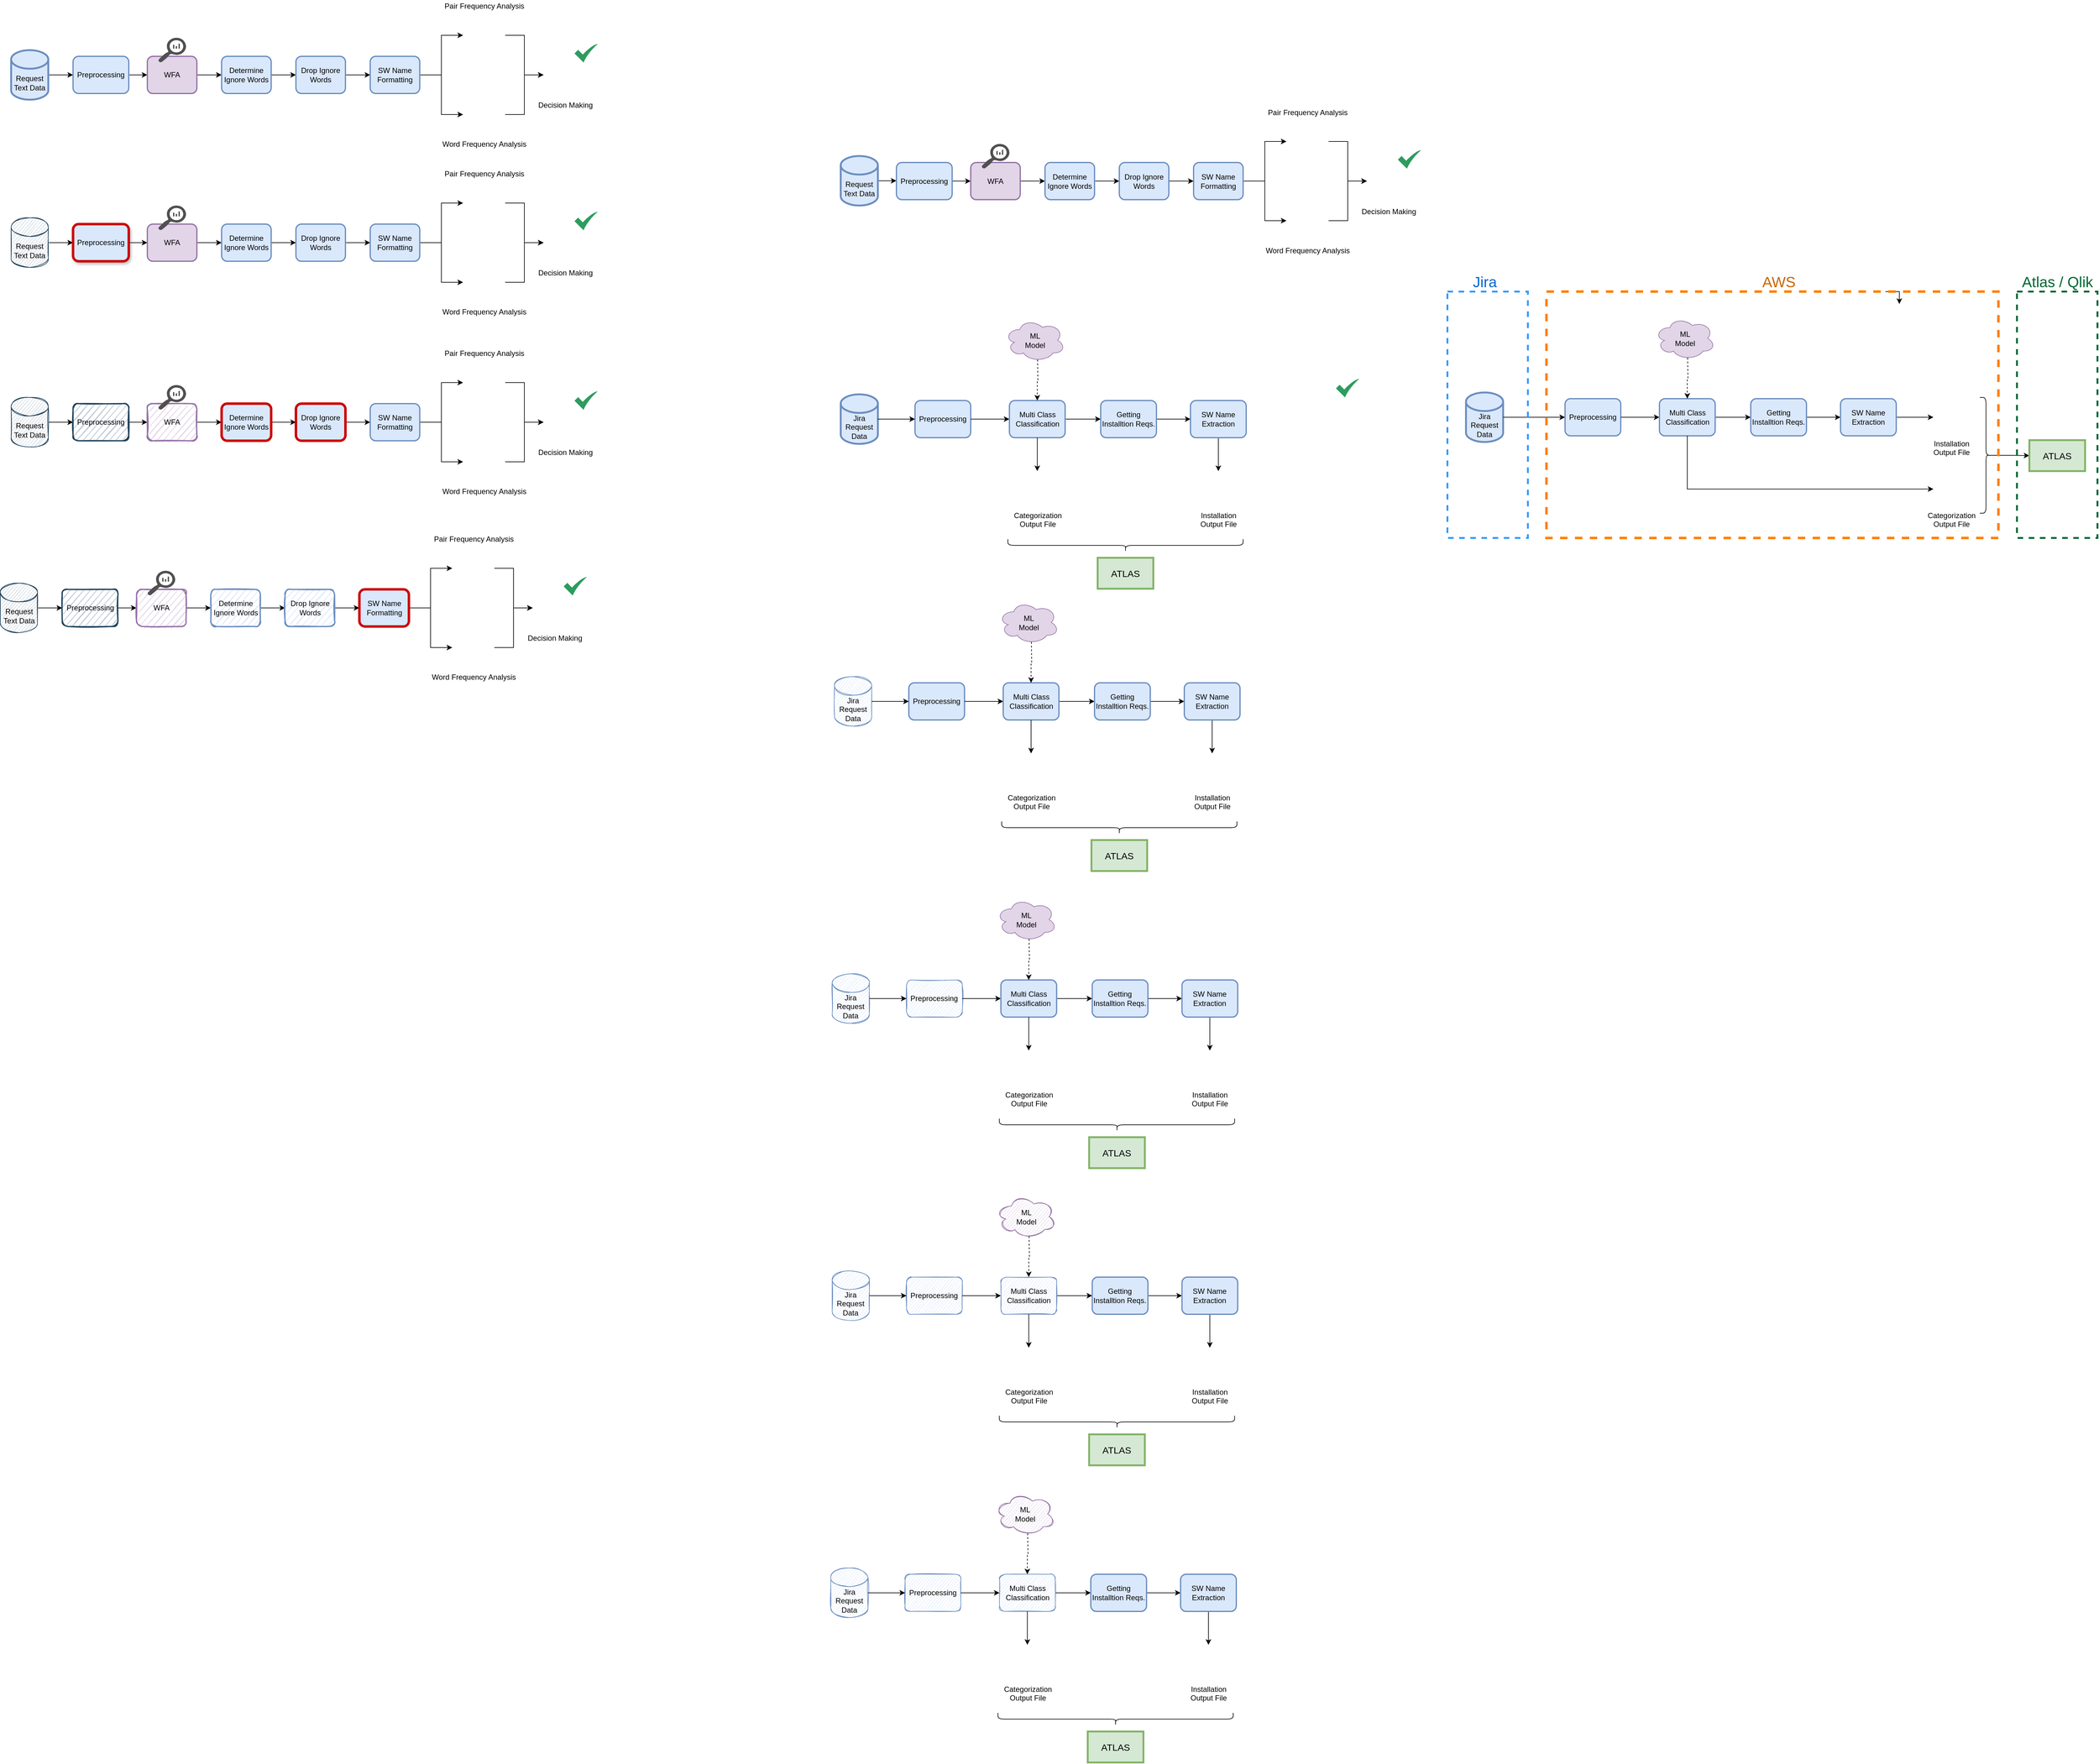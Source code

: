 <mxfile version="15.5.2" type="github">
  <diagram id="7UnajbDv81arqUS3t6hi" name="Page-1">
    <mxGraphModel dx="1492" dy="928" grid="1" gridSize="10" guides="1" tooltips="1" connect="1" arrows="1" fold="1" page="1" pageScale="1" pageWidth="827" pageHeight="1169" math="0" shadow="0">
      <root>
        <mxCell id="0" />
        <mxCell id="1" parent="0" />
        <mxCell id="DiKjboJOvRGnQZIiGIST-9" style="edgeStyle=orthogonalEdgeStyle;rounded=0;orthogonalLoop=1;jettySize=auto;html=1;exitX=1;exitY=0.5;exitDx=0;exitDy=0;entryX=0;entryY=0.5;entryDx=0;entryDy=0;exitPerimeter=0;" parent="1" source="DiKjboJOvRGnQZIiGIST-17" target="DiKjboJOvRGnQZIiGIST-2" edge="1">
          <mxGeometry relative="1" as="geometry">
            <mxPoint x="130" y="270" as="sourcePoint" />
          </mxGeometry>
        </mxCell>
        <mxCell id="DiKjboJOvRGnQZIiGIST-10" style="edgeStyle=orthogonalEdgeStyle;rounded=0;orthogonalLoop=1;jettySize=auto;html=1;exitX=1;exitY=0.5;exitDx=0;exitDy=0;entryX=0;entryY=0.5;entryDx=0;entryDy=0;" parent="1" source="DiKjboJOvRGnQZIiGIST-2" target="DiKjboJOvRGnQZIiGIST-4" edge="1">
          <mxGeometry relative="1" as="geometry" />
        </mxCell>
        <mxCell id="DiKjboJOvRGnQZIiGIST-2" value="Preprocessing" style="rounded=1;whiteSpace=wrap;html=1;fillColor=#dae8fc;strokeColor=#6c8ebf;strokeWidth=2;" parent="1" vertex="1">
          <mxGeometry x="140" y="240" width="90" height="60" as="geometry" />
        </mxCell>
        <mxCell id="DiKjboJOvRGnQZIiGIST-11" style="edgeStyle=orthogonalEdgeStyle;rounded=0;orthogonalLoop=1;jettySize=auto;html=1;exitX=1;exitY=0.5;exitDx=0;exitDy=0;entryX=0;entryY=0.5;entryDx=0;entryDy=0;" parent="1" source="DiKjboJOvRGnQZIiGIST-4" target="DiKjboJOvRGnQZIiGIST-5" edge="1">
          <mxGeometry relative="1" as="geometry" />
        </mxCell>
        <mxCell id="DiKjboJOvRGnQZIiGIST-4" value="WFA" style="rounded=1;whiteSpace=wrap;html=1;strokeWidth=2;fillColor=#e1d5e7;strokeColor=#9673a6;" parent="1" vertex="1">
          <mxGeometry x="260" y="240" width="80" height="60" as="geometry" />
        </mxCell>
        <mxCell id="DiKjboJOvRGnQZIiGIST-12" style="edgeStyle=orthogonalEdgeStyle;rounded=0;orthogonalLoop=1;jettySize=auto;html=1;exitX=1;exitY=0.5;exitDx=0;exitDy=0;entryX=0;entryY=0.5;entryDx=0;entryDy=0;" parent="1" source="DiKjboJOvRGnQZIiGIST-5" target="DiKjboJOvRGnQZIiGIST-6" edge="1">
          <mxGeometry relative="1" as="geometry" />
        </mxCell>
        <mxCell id="DiKjboJOvRGnQZIiGIST-5" value="Determine Ignore Words" style="rounded=1;whiteSpace=wrap;html=1;strokeWidth=2;fillColor=#dae8fc;strokeColor=#6c8ebf;" parent="1" vertex="1">
          <mxGeometry x="380" y="240" width="80" height="60" as="geometry" />
        </mxCell>
        <mxCell id="DiKjboJOvRGnQZIiGIST-13" style="edgeStyle=orthogonalEdgeStyle;rounded=0;orthogonalLoop=1;jettySize=auto;html=1;exitX=1;exitY=0.5;exitDx=0;exitDy=0;entryX=0;entryY=0.5;entryDx=0;entryDy=0;" parent="1" source="DiKjboJOvRGnQZIiGIST-6" target="DiKjboJOvRGnQZIiGIST-8" edge="1">
          <mxGeometry relative="1" as="geometry" />
        </mxCell>
        <mxCell id="DiKjboJOvRGnQZIiGIST-6" value="Drop Ignore Words" style="rounded=1;whiteSpace=wrap;html=1;strokeWidth=2;fillColor=#dae8fc;strokeColor=#6c8ebf;" parent="1" vertex="1">
          <mxGeometry x="500" y="240" width="80" height="60" as="geometry" />
        </mxCell>
        <mxCell id="DiKjboJOvRGnQZIiGIST-31" style="edgeStyle=orthogonalEdgeStyle;rounded=0;orthogonalLoop=1;jettySize=auto;html=1;exitX=1;exitY=0.5;exitDx=0;exitDy=0;entryX=0;entryY=0.5;entryDx=0;entryDy=0;" parent="1" source="DiKjboJOvRGnQZIiGIST-8" target="DiKjboJOvRGnQZIiGIST-30" edge="1">
          <mxGeometry relative="1" as="geometry" />
        </mxCell>
        <mxCell id="DiKjboJOvRGnQZIiGIST-32" style="edgeStyle=orthogonalEdgeStyle;rounded=0;orthogonalLoop=1;jettySize=auto;html=1;exitX=1;exitY=0.5;exitDx=0;exitDy=0;entryX=0;entryY=0.5;entryDx=0;entryDy=0;" parent="1" source="DiKjboJOvRGnQZIiGIST-8" target="DiKjboJOvRGnQZIiGIST-28" edge="1">
          <mxGeometry relative="1" as="geometry" />
        </mxCell>
        <mxCell id="DiKjboJOvRGnQZIiGIST-8" value="&lt;span style=&quot;text-align: left&quot;&gt;SW Name Formatting&lt;/span&gt;" style="rounded=1;whiteSpace=wrap;html=1;strokeWidth=2;fillColor=#dae8fc;strokeColor=#6c8ebf;" parent="1" vertex="1">
          <mxGeometry x="620" y="240" width="80" height="60" as="geometry" />
        </mxCell>
        <mxCell id="DiKjboJOvRGnQZIiGIST-17" value="Request Text Data" style="shape=cylinder3;whiteSpace=wrap;html=1;boundedLbl=1;backgroundOutline=1;size=15;fillColor=#dae8fc;strokeColor=#6c8ebf;strokeWidth=3;" parent="1" vertex="1">
          <mxGeometry x="40" y="230" width="60" height="80" as="geometry" />
        </mxCell>
        <mxCell id="DiKjboJOvRGnQZIiGIST-22" value="" style="pointerEvents=1;shadow=0;dashed=0;html=1;strokeColor=none;labelPosition=center;verticalLabelPosition=bottom;verticalAlign=top;align=center;fillColor=#505050;shape=mxgraph.mscae.oms.log_search" parent="1" vertex="1">
          <mxGeometry x="277.5" y="210" width="45" height="40" as="geometry" />
        </mxCell>
        <mxCell id="DiKjboJOvRGnQZIiGIST-34" style="edgeStyle=orthogonalEdgeStyle;rounded=0;orthogonalLoop=1;jettySize=auto;html=1;exitX=1;exitY=0.5;exitDx=0;exitDy=0;entryX=0;entryY=0.5;entryDx=0;entryDy=0;" parent="1" source="DiKjboJOvRGnQZIiGIST-28" target="DiKjboJOvRGnQZIiGIST-29" edge="1">
          <mxGeometry relative="1" as="geometry" />
        </mxCell>
        <mxCell id="DiKjboJOvRGnQZIiGIST-28" value="Word Frequency Analysis" style="shape=image;html=1;verticalAlign=top;verticalLabelPosition=bottom;labelBackgroundColor=#ffffff;imageAspect=0;aspect=fixed;image=https://cdn1.iconfinder.com/data/icons/prettyoffice8/128/Bar-chart.png;strokeWidth=1;" parent="1" vertex="1">
          <mxGeometry x="770" y="300" width="68" height="68" as="geometry" />
        </mxCell>
        <mxCell id="DiKjboJOvRGnQZIiGIST-29" value="Decision Making" style="shape=image;html=1;verticalAlign=top;verticalLabelPosition=bottom;labelBackgroundColor=#ffffff;imageAspect=0;aspect=fixed;image=https://cdn0.iconfinder.com/data/icons/business-startup-10/50/16-128.png;" parent="1" vertex="1">
          <mxGeometry x="900" y="235" width="70" height="70" as="geometry" />
        </mxCell>
        <mxCell id="DiKjboJOvRGnQZIiGIST-33" style="edgeStyle=orthogonalEdgeStyle;rounded=0;orthogonalLoop=1;jettySize=auto;html=1;exitX=1;exitY=0.5;exitDx=0;exitDy=0;" parent="1" source="DiKjboJOvRGnQZIiGIST-30" target="DiKjboJOvRGnQZIiGIST-29" edge="1">
          <mxGeometry relative="1" as="geometry" />
        </mxCell>
        <mxCell id="DiKjboJOvRGnQZIiGIST-30" value="" style="shape=image;html=1;verticalAlign=top;verticalLabelPosition=bottom;labelBackgroundColor=#ffffff;imageAspect=0;aspect=fixed;image=https://cdn1.iconfinder.com/data/icons/prettyoffice8/128/Bar-chart.png" parent="1" vertex="1">
          <mxGeometry x="770" y="172" width="68" height="68" as="geometry" />
        </mxCell>
        <mxCell id="DiKjboJOvRGnQZIiGIST-35" value="&lt;span style=&quot;background-color: rgb(255 , 255 , 255)&quot;&gt;Pair Frequency Analysis&lt;/span&gt;" style="text;html=1;align=center;verticalAlign=middle;resizable=0;points=[];autosize=1;strokeColor=none;fillColor=none;" parent="1" vertex="1">
          <mxGeometry x="734" y="149" width="140" height="20" as="geometry" />
        </mxCell>
        <mxCell id="XNyeSnQuwPOEPBVChStQ-1" value="" style="html=1;aspect=fixed;strokeColor=none;shadow=0;align=center;verticalAlign=top;fillColor=#2D9C5E;shape=mxgraph.gcp2.check" parent="1" vertex="1">
          <mxGeometry x="950" y="220" width="37.5" height="30" as="geometry" />
        </mxCell>
        <mxCell id="XNyeSnQuwPOEPBVChStQ-2" style="edgeStyle=orthogonalEdgeStyle;rounded=0;orthogonalLoop=1;jettySize=auto;html=1;exitX=1;exitY=0.5;exitDx=0;exitDy=0;entryX=0;entryY=0.5;entryDx=0;entryDy=0;exitPerimeter=0;" parent="1" source="XNyeSnQuwPOEPBVChStQ-14" target="XNyeSnQuwPOEPBVChStQ-4" edge="1">
          <mxGeometry relative="1" as="geometry">
            <mxPoint x="130" y="541" as="sourcePoint" />
          </mxGeometry>
        </mxCell>
        <mxCell id="XNyeSnQuwPOEPBVChStQ-3" style="edgeStyle=orthogonalEdgeStyle;rounded=0;orthogonalLoop=1;jettySize=auto;html=1;exitX=1;exitY=0.5;exitDx=0;exitDy=0;entryX=0;entryY=0.5;entryDx=0;entryDy=0;" parent="1" source="XNyeSnQuwPOEPBVChStQ-4" target="XNyeSnQuwPOEPBVChStQ-6" edge="1">
          <mxGeometry relative="1" as="geometry" />
        </mxCell>
        <mxCell id="XNyeSnQuwPOEPBVChStQ-4" value="Preprocessing" style="rounded=1;whiteSpace=wrap;html=1;fillColor=#dae8fc;strokeWidth=4;shadow=1;glass=0;sketch=0;strokeColor=#CC0000;" parent="1" vertex="1">
          <mxGeometry x="140" y="511" width="90" height="60" as="geometry" />
        </mxCell>
        <mxCell id="XNyeSnQuwPOEPBVChStQ-5" style="edgeStyle=orthogonalEdgeStyle;rounded=0;orthogonalLoop=1;jettySize=auto;html=1;exitX=1;exitY=0.5;exitDx=0;exitDy=0;entryX=0;entryY=0.5;entryDx=0;entryDy=0;" parent="1" source="XNyeSnQuwPOEPBVChStQ-6" target="XNyeSnQuwPOEPBVChStQ-8" edge="1">
          <mxGeometry relative="1" as="geometry" />
        </mxCell>
        <mxCell id="XNyeSnQuwPOEPBVChStQ-6" value="WFA" style="rounded=1;whiteSpace=wrap;html=1;strokeWidth=2;fillColor=#e1d5e7;strokeColor=#9673a6;" parent="1" vertex="1">
          <mxGeometry x="260" y="511" width="80" height="60" as="geometry" />
        </mxCell>
        <mxCell id="XNyeSnQuwPOEPBVChStQ-7" style="edgeStyle=orthogonalEdgeStyle;rounded=0;orthogonalLoop=1;jettySize=auto;html=1;exitX=1;exitY=0.5;exitDx=0;exitDy=0;entryX=0;entryY=0.5;entryDx=0;entryDy=0;" parent="1" source="XNyeSnQuwPOEPBVChStQ-8" target="XNyeSnQuwPOEPBVChStQ-10" edge="1">
          <mxGeometry relative="1" as="geometry" />
        </mxCell>
        <mxCell id="XNyeSnQuwPOEPBVChStQ-8" value="Determine Ignore Words" style="rounded=1;whiteSpace=wrap;html=1;strokeWidth=2;fillColor=#dae8fc;strokeColor=#6c8ebf;" parent="1" vertex="1">
          <mxGeometry x="380" y="511" width="80" height="60" as="geometry" />
        </mxCell>
        <mxCell id="XNyeSnQuwPOEPBVChStQ-9" style="edgeStyle=orthogonalEdgeStyle;rounded=0;orthogonalLoop=1;jettySize=auto;html=1;exitX=1;exitY=0.5;exitDx=0;exitDy=0;entryX=0;entryY=0.5;entryDx=0;entryDy=0;" parent="1" source="XNyeSnQuwPOEPBVChStQ-10" target="XNyeSnQuwPOEPBVChStQ-13" edge="1">
          <mxGeometry relative="1" as="geometry" />
        </mxCell>
        <mxCell id="XNyeSnQuwPOEPBVChStQ-10" value="Drop Ignore Words" style="rounded=1;whiteSpace=wrap;html=1;strokeWidth=2;fillColor=#dae8fc;strokeColor=#6c8ebf;" parent="1" vertex="1">
          <mxGeometry x="500" y="511" width="80" height="60" as="geometry" />
        </mxCell>
        <mxCell id="XNyeSnQuwPOEPBVChStQ-11" style="edgeStyle=orthogonalEdgeStyle;rounded=0;orthogonalLoop=1;jettySize=auto;html=1;exitX=1;exitY=0.5;exitDx=0;exitDy=0;entryX=0;entryY=0.5;entryDx=0;entryDy=0;" parent="1" source="XNyeSnQuwPOEPBVChStQ-13" target="XNyeSnQuwPOEPBVChStQ-20" edge="1">
          <mxGeometry relative="1" as="geometry" />
        </mxCell>
        <mxCell id="XNyeSnQuwPOEPBVChStQ-12" style="edgeStyle=orthogonalEdgeStyle;rounded=0;orthogonalLoop=1;jettySize=auto;html=1;exitX=1;exitY=0.5;exitDx=0;exitDy=0;entryX=0;entryY=0.5;entryDx=0;entryDy=0;" parent="1" source="XNyeSnQuwPOEPBVChStQ-13" target="XNyeSnQuwPOEPBVChStQ-17" edge="1">
          <mxGeometry relative="1" as="geometry" />
        </mxCell>
        <mxCell id="XNyeSnQuwPOEPBVChStQ-13" value="&lt;span style=&quot;text-align: left&quot;&gt;SW Name Formatting&lt;/span&gt;" style="rounded=1;whiteSpace=wrap;html=1;strokeWidth=2;fillColor=#dae8fc;strokeColor=#6c8ebf;" parent="1" vertex="1">
          <mxGeometry x="620" y="511" width="80" height="60" as="geometry" />
        </mxCell>
        <mxCell id="XNyeSnQuwPOEPBVChStQ-14" value="Request Text Data" style="shape=cylinder3;whiteSpace=wrap;html=1;boundedLbl=1;backgroundOutline=1;size=15;fillColor=#bac8d3;strokeColor=#23445d;strokeWidth=1;sketch=1;" parent="1" vertex="1">
          <mxGeometry x="40" y="501" width="60" height="80" as="geometry" />
        </mxCell>
        <mxCell id="XNyeSnQuwPOEPBVChStQ-15" value="" style="pointerEvents=1;shadow=0;dashed=0;html=1;strokeColor=none;labelPosition=center;verticalLabelPosition=bottom;verticalAlign=top;align=center;fillColor=#505050;shape=mxgraph.mscae.oms.log_search" parent="1" vertex="1">
          <mxGeometry x="277.5" y="481" width="45" height="40" as="geometry" />
        </mxCell>
        <mxCell id="XNyeSnQuwPOEPBVChStQ-16" style="edgeStyle=orthogonalEdgeStyle;rounded=0;orthogonalLoop=1;jettySize=auto;html=1;exitX=1;exitY=0.5;exitDx=0;exitDy=0;entryX=0;entryY=0.5;entryDx=0;entryDy=0;" parent="1" source="XNyeSnQuwPOEPBVChStQ-17" target="XNyeSnQuwPOEPBVChStQ-18" edge="1">
          <mxGeometry relative="1" as="geometry" />
        </mxCell>
        <mxCell id="XNyeSnQuwPOEPBVChStQ-17" value="Word Frequency Analysis" style="shape=image;html=1;verticalAlign=top;verticalLabelPosition=bottom;labelBackgroundColor=#ffffff;imageAspect=0;aspect=fixed;image=https://cdn1.iconfinder.com/data/icons/prettyoffice8/128/Bar-chart.png;strokeWidth=1;" parent="1" vertex="1">
          <mxGeometry x="770" y="571" width="68" height="68" as="geometry" />
        </mxCell>
        <mxCell id="XNyeSnQuwPOEPBVChStQ-18" value="Decision Making" style="shape=image;html=1;verticalAlign=top;verticalLabelPosition=bottom;labelBackgroundColor=#ffffff;imageAspect=0;aspect=fixed;image=https://cdn0.iconfinder.com/data/icons/business-startup-10/50/16-128.png;" parent="1" vertex="1">
          <mxGeometry x="900" y="506" width="70" height="70" as="geometry" />
        </mxCell>
        <mxCell id="XNyeSnQuwPOEPBVChStQ-19" style="edgeStyle=orthogonalEdgeStyle;rounded=0;orthogonalLoop=1;jettySize=auto;html=1;exitX=1;exitY=0.5;exitDx=0;exitDy=0;" parent="1" source="XNyeSnQuwPOEPBVChStQ-20" target="XNyeSnQuwPOEPBVChStQ-18" edge="1">
          <mxGeometry relative="1" as="geometry" />
        </mxCell>
        <mxCell id="XNyeSnQuwPOEPBVChStQ-20" value="" style="shape=image;html=1;verticalAlign=top;verticalLabelPosition=bottom;labelBackgroundColor=#ffffff;imageAspect=0;aspect=fixed;image=https://cdn1.iconfinder.com/data/icons/prettyoffice8/128/Bar-chart.png" parent="1" vertex="1">
          <mxGeometry x="770" y="443" width="68" height="68" as="geometry" />
        </mxCell>
        <mxCell id="XNyeSnQuwPOEPBVChStQ-21" value="&lt;span style=&quot;background-color: rgb(255 , 255 , 255)&quot;&gt;Pair Frequency Analysis&lt;/span&gt;" style="text;html=1;align=center;verticalAlign=middle;resizable=0;points=[];autosize=1;strokeColor=none;fillColor=none;" parent="1" vertex="1">
          <mxGeometry x="734" y="420" width="140" height="20" as="geometry" />
        </mxCell>
        <mxCell id="XNyeSnQuwPOEPBVChStQ-22" value="" style="html=1;aspect=fixed;strokeColor=none;shadow=0;align=center;verticalAlign=top;fillColor=#2D9C5E;shape=mxgraph.gcp2.check" parent="1" vertex="1">
          <mxGeometry x="950" y="491" width="37.5" height="30" as="geometry" />
        </mxCell>
        <mxCell id="nlLrbs9CBdQGncTaBWrQ-1" style="edgeStyle=orthogonalEdgeStyle;rounded=0;orthogonalLoop=1;jettySize=auto;html=1;exitX=1;exitY=0.5;exitDx=0;exitDy=0;entryX=0;entryY=0.5;entryDx=0;entryDy=0;exitPerimeter=0;" parent="1" source="nlLrbs9CBdQGncTaBWrQ-13" target="nlLrbs9CBdQGncTaBWrQ-3" edge="1">
          <mxGeometry relative="1" as="geometry">
            <mxPoint x="130" y="831" as="sourcePoint" />
          </mxGeometry>
        </mxCell>
        <mxCell id="nlLrbs9CBdQGncTaBWrQ-2" style="edgeStyle=orthogonalEdgeStyle;rounded=0;orthogonalLoop=1;jettySize=auto;html=1;exitX=1;exitY=0.5;exitDx=0;exitDy=0;entryX=0;entryY=0.5;entryDx=0;entryDy=0;" parent="1" source="nlLrbs9CBdQGncTaBWrQ-3" target="nlLrbs9CBdQGncTaBWrQ-5" edge="1">
          <mxGeometry relative="1" as="geometry" />
        </mxCell>
        <mxCell id="nlLrbs9CBdQGncTaBWrQ-3" value="Preprocessing" style="rounded=1;whiteSpace=wrap;html=1;fillColor=#bac8d3;strokeColor=#23445d;strokeWidth=2;sketch=1;" parent="1" vertex="1">
          <mxGeometry x="140" y="801" width="90" height="60" as="geometry" />
        </mxCell>
        <mxCell id="nlLrbs9CBdQGncTaBWrQ-4" style="edgeStyle=orthogonalEdgeStyle;rounded=0;orthogonalLoop=1;jettySize=auto;html=1;exitX=1;exitY=0.5;exitDx=0;exitDy=0;entryX=0;entryY=0.5;entryDx=0;entryDy=0;" parent="1" source="nlLrbs9CBdQGncTaBWrQ-5" target="nlLrbs9CBdQGncTaBWrQ-7" edge="1">
          <mxGeometry relative="1" as="geometry" />
        </mxCell>
        <mxCell id="nlLrbs9CBdQGncTaBWrQ-5" value="WFA" style="rounded=1;whiteSpace=wrap;html=1;strokeWidth=2;fillColor=#e1d5e7;strokeColor=#9673a6;sketch=1;" parent="1" vertex="1">
          <mxGeometry x="260" y="801" width="80" height="60" as="geometry" />
        </mxCell>
        <mxCell id="nlLrbs9CBdQGncTaBWrQ-6" style="edgeStyle=orthogonalEdgeStyle;rounded=0;orthogonalLoop=1;jettySize=auto;html=1;exitX=1;exitY=0.5;exitDx=0;exitDy=0;entryX=0;entryY=0.5;entryDx=0;entryDy=0;" parent="1" source="nlLrbs9CBdQGncTaBWrQ-7" target="nlLrbs9CBdQGncTaBWrQ-9" edge="1">
          <mxGeometry relative="1" as="geometry" />
        </mxCell>
        <mxCell id="nlLrbs9CBdQGncTaBWrQ-7" value="Determine Ignore Words" style="rounded=1;whiteSpace=wrap;html=1;strokeWidth=4;fillColor=#dae8fc;strokeColor=#CC0000;" parent="1" vertex="1">
          <mxGeometry x="380" y="801" width="80" height="60" as="geometry" />
        </mxCell>
        <mxCell id="nlLrbs9CBdQGncTaBWrQ-8" style="edgeStyle=orthogonalEdgeStyle;rounded=0;orthogonalLoop=1;jettySize=auto;html=1;exitX=1;exitY=0.5;exitDx=0;exitDy=0;entryX=0;entryY=0.5;entryDx=0;entryDy=0;" parent="1" source="nlLrbs9CBdQGncTaBWrQ-9" target="nlLrbs9CBdQGncTaBWrQ-12" edge="1">
          <mxGeometry relative="1" as="geometry" />
        </mxCell>
        <mxCell id="nlLrbs9CBdQGncTaBWrQ-9" value="Drop Ignore Words" style="rounded=1;whiteSpace=wrap;html=1;strokeWidth=4;fillColor=#dae8fc;strokeColor=#CC0000;" parent="1" vertex="1">
          <mxGeometry x="500" y="801" width="80" height="60" as="geometry" />
        </mxCell>
        <mxCell id="nlLrbs9CBdQGncTaBWrQ-10" style="edgeStyle=orthogonalEdgeStyle;rounded=0;orthogonalLoop=1;jettySize=auto;html=1;exitX=1;exitY=0.5;exitDx=0;exitDy=0;entryX=0;entryY=0.5;entryDx=0;entryDy=0;" parent="1" source="nlLrbs9CBdQGncTaBWrQ-12" target="nlLrbs9CBdQGncTaBWrQ-19" edge="1">
          <mxGeometry relative="1" as="geometry" />
        </mxCell>
        <mxCell id="nlLrbs9CBdQGncTaBWrQ-11" style="edgeStyle=orthogonalEdgeStyle;rounded=0;orthogonalLoop=1;jettySize=auto;html=1;exitX=1;exitY=0.5;exitDx=0;exitDy=0;entryX=0;entryY=0.5;entryDx=0;entryDy=0;" parent="1" source="nlLrbs9CBdQGncTaBWrQ-12" target="nlLrbs9CBdQGncTaBWrQ-16" edge="1">
          <mxGeometry relative="1" as="geometry" />
        </mxCell>
        <mxCell id="nlLrbs9CBdQGncTaBWrQ-12" value="&lt;span style=&quot;text-align: left&quot;&gt;SW Name Formatting&lt;/span&gt;" style="rounded=1;whiteSpace=wrap;html=1;strokeWidth=2;fillColor=#dae8fc;strokeColor=#6c8ebf;" parent="1" vertex="1">
          <mxGeometry x="620" y="801" width="80" height="60" as="geometry" />
        </mxCell>
        <mxCell id="nlLrbs9CBdQGncTaBWrQ-13" value="Request Text Data" style="shape=cylinder3;whiteSpace=wrap;html=1;boundedLbl=1;backgroundOutline=1;size=15;fillColor=#bac8d3;strokeColor=#23445d;strokeWidth=1;sketch=1;" parent="1" vertex="1">
          <mxGeometry x="40" y="791" width="60" height="80" as="geometry" />
        </mxCell>
        <mxCell id="nlLrbs9CBdQGncTaBWrQ-14" value="" style="pointerEvents=1;shadow=0;dashed=0;html=1;strokeColor=none;labelPosition=center;verticalLabelPosition=bottom;verticalAlign=top;align=center;fillColor=#505050;shape=mxgraph.mscae.oms.log_search" parent="1" vertex="1">
          <mxGeometry x="277.5" y="771" width="45" height="40" as="geometry" />
        </mxCell>
        <mxCell id="nlLrbs9CBdQGncTaBWrQ-15" style="edgeStyle=orthogonalEdgeStyle;rounded=0;orthogonalLoop=1;jettySize=auto;html=1;exitX=1;exitY=0.5;exitDx=0;exitDy=0;entryX=0;entryY=0.5;entryDx=0;entryDy=0;" parent="1" source="nlLrbs9CBdQGncTaBWrQ-16" target="nlLrbs9CBdQGncTaBWrQ-17" edge="1">
          <mxGeometry relative="1" as="geometry" />
        </mxCell>
        <mxCell id="nlLrbs9CBdQGncTaBWrQ-16" value="Word Frequency Analysis" style="shape=image;html=1;verticalAlign=top;verticalLabelPosition=bottom;labelBackgroundColor=#ffffff;imageAspect=0;aspect=fixed;image=https://cdn1.iconfinder.com/data/icons/prettyoffice8/128/Bar-chart.png;strokeWidth=1;" parent="1" vertex="1">
          <mxGeometry x="770" y="861" width="68" height="68" as="geometry" />
        </mxCell>
        <mxCell id="nlLrbs9CBdQGncTaBWrQ-17" value="Decision Making" style="shape=image;html=1;verticalAlign=top;verticalLabelPosition=bottom;labelBackgroundColor=#ffffff;imageAspect=0;aspect=fixed;image=https://cdn0.iconfinder.com/data/icons/business-startup-10/50/16-128.png;" parent="1" vertex="1">
          <mxGeometry x="900" y="796" width="70" height="70" as="geometry" />
        </mxCell>
        <mxCell id="nlLrbs9CBdQGncTaBWrQ-18" style="edgeStyle=orthogonalEdgeStyle;rounded=0;orthogonalLoop=1;jettySize=auto;html=1;exitX=1;exitY=0.5;exitDx=0;exitDy=0;" parent="1" source="nlLrbs9CBdQGncTaBWrQ-19" target="nlLrbs9CBdQGncTaBWrQ-17" edge="1">
          <mxGeometry relative="1" as="geometry" />
        </mxCell>
        <mxCell id="nlLrbs9CBdQGncTaBWrQ-19" value="" style="shape=image;html=1;verticalAlign=top;verticalLabelPosition=bottom;labelBackgroundColor=#ffffff;imageAspect=0;aspect=fixed;image=https://cdn1.iconfinder.com/data/icons/prettyoffice8/128/Bar-chart.png" parent="1" vertex="1">
          <mxGeometry x="770" y="733" width="68" height="68" as="geometry" />
        </mxCell>
        <mxCell id="nlLrbs9CBdQGncTaBWrQ-20" value="&lt;span style=&quot;background-color: rgb(255 , 255 , 255)&quot;&gt;Pair Frequency Analysis&lt;/span&gt;" style="text;html=1;align=center;verticalAlign=middle;resizable=0;points=[];autosize=1;strokeColor=none;fillColor=none;" parent="1" vertex="1">
          <mxGeometry x="734" y="710" width="140" height="20" as="geometry" />
        </mxCell>
        <mxCell id="nlLrbs9CBdQGncTaBWrQ-21" value="" style="html=1;aspect=fixed;strokeColor=none;shadow=0;align=center;verticalAlign=top;fillColor=#2D9C5E;shape=mxgraph.gcp2.check" parent="1" vertex="1">
          <mxGeometry x="950" y="781" width="37.5" height="30" as="geometry" />
        </mxCell>
        <mxCell id="nlLrbs9CBdQGncTaBWrQ-22" style="edgeStyle=orthogonalEdgeStyle;rounded=0;orthogonalLoop=1;jettySize=auto;html=1;exitX=1;exitY=0.5;exitDx=0;exitDy=0;entryX=0;entryY=0.5;entryDx=0;entryDy=0;exitPerimeter=0;" parent="1" source="nlLrbs9CBdQGncTaBWrQ-34" target="nlLrbs9CBdQGncTaBWrQ-24" edge="1">
          <mxGeometry relative="1" as="geometry">
            <mxPoint x="112.5" y="1131" as="sourcePoint" />
          </mxGeometry>
        </mxCell>
        <mxCell id="nlLrbs9CBdQGncTaBWrQ-23" style="edgeStyle=orthogonalEdgeStyle;rounded=0;orthogonalLoop=1;jettySize=auto;html=1;exitX=1;exitY=0.5;exitDx=0;exitDy=0;entryX=0;entryY=0.5;entryDx=0;entryDy=0;" parent="1" source="nlLrbs9CBdQGncTaBWrQ-24" target="nlLrbs9CBdQGncTaBWrQ-26" edge="1">
          <mxGeometry relative="1" as="geometry" />
        </mxCell>
        <mxCell id="nlLrbs9CBdQGncTaBWrQ-24" value="Preprocessing" style="rounded=1;whiteSpace=wrap;html=1;fillColor=#bac8d3;strokeColor=#23445d;strokeWidth=2;sketch=1;" parent="1" vertex="1">
          <mxGeometry x="122.5" y="1101" width="90" height="60" as="geometry" />
        </mxCell>
        <mxCell id="nlLrbs9CBdQGncTaBWrQ-25" style="edgeStyle=orthogonalEdgeStyle;rounded=0;orthogonalLoop=1;jettySize=auto;html=1;exitX=1;exitY=0.5;exitDx=0;exitDy=0;entryX=0;entryY=0.5;entryDx=0;entryDy=0;" parent="1" source="nlLrbs9CBdQGncTaBWrQ-26" target="nlLrbs9CBdQGncTaBWrQ-28" edge="1">
          <mxGeometry relative="1" as="geometry" />
        </mxCell>
        <mxCell id="nlLrbs9CBdQGncTaBWrQ-26" value="WFA" style="rounded=1;whiteSpace=wrap;html=1;strokeWidth=2;fillColor=#e1d5e7;strokeColor=#9673a6;sketch=1;" parent="1" vertex="1">
          <mxGeometry x="242.5" y="1101" width="80" height="60" as="geometry" />
        </mxCell>
        <mxCell id="nlLrbs9CBdQGncTaBWrQ-27" style="edgeStyle=orthogonalEdgeStyle;rounded=0;orthogonalLoop=1;jettySize=auto;html=1;exitX=1;exitY=0.5;exitDx=0;exitDy=0;entryX=0;entryY=0.5;entryDx=0;entryDy=0;" parent="1" source="nlLrbs9CBdQGncTaBWrQ-28" target="nlLrbs9CBdQGncTaBWrQ-30" edge="1">
          <mxGeometry relative="1" as="geometry" />
        </mxCell>
        <mxCell id="nlLrbs9CBdQGncTaBWrQ-28" value="Determine Ignore Words" style="rounded=1;whiteSpace=wrap;html=1;strokeWidth=2;fillColor=#dae8fc;strokeColor=#6C8EBF;sketch=1;" parent="1" vertex="1">
          <mxGeometry x="362.5" y="1101" width="80" height="60" as="geometry" />
        </mxCell>
        <mxCell id="nlLrbs9CBdQGncTaBWrQ-29" style="edgeStyle=orthogonalEdgeStyle;rounded=0;orthogonalLoop=1;jettySize=auto;html=1;exitX=1;exitY=0.5;exitDx=0;exitDy=0;entryX=0;entryY=0.5;entryDx=0;entryDy=0;" parent="1" source="nlLrbs9CBdQGncTaBWrQ-30" target="nlLrbs9CBdQGncTaBWrQ-33" edge="1">
          <mxGeometry relative="1" as="geometry" />
        </mxCell>
        <mxCell id="nlLrbs9CBdQGncTaBWrQ-30" value="Drop Ignore Words" style="rounded=1;whiteSpace=wrap;html=1;strokeWidth=2;fillColor=#dae8fc;strokeColor=#6C8EBF;sketch=1;" parent="1" vertex="1">
          <mxGeometry x="482.5" y="1101" width="80" height="60" as="geometry" />
        </mxCell>
        <mxCell id="nlLrbs9CBdQGncTaBWrQ-31" style="edgeStyle=orthogonalEdgeStyle;rounded=0;orthogonalLoop=1;jettySize=auto;html=1;exitX=1;exitY=0.5;exitDx=0;exitDy=0;entryX=0;entryY=0.5;entryDx=0;entryDy=0;" parent="1" source="nlLrbs9CBdQGncTaBWrQ-33" target="nlLrbs9CBdQGncTaBWrQ-40" edge="1">
          <mxGeometry relative="1" as="geometry" />
        </mxCell>
        <mxCell id="nlLrbs9CBdQGncTaBWrQ-32" style="edgeStyle=orthogonalEdgeStyle;rounded=0;orthogonalLoop=1;jettySize=auto;html=1;exitX=1;exitY=0.5;exitDx=0;exitDy=0;entryX=0;entryY=0.5;entryDx=0;entryDy=0;" parent="1" source="nlLrbs9CBdQGncTaBWrQ-33" target="nlLrbs9CBdQGncTaBWrQ-37" edge="1">
          <mxGeometry relative="1" as="geometry" />
        </mxCell>
        <mxCell id="nlLrbs9CBdQGncTaBWrQ-33" value="&lt;span style=&quot;text-align: left&quot;&gt;SW Name Formatting&lt;/span&gt;" style="rounded=1;whiteSpace=wrap;html=1;strokeWidth=4;fillColor=#dae8fc;strokeColor=#CC0000;" parent="1" vertex="1">
          <mxGeometry x="602.5" y="1101" width="80" height="60" as="geometry" />
        </mxCell>
        <mxCell id="nlLrbs9CBdQGncTaBWrQ-34" value="Request Text Data" style="shape=cylinder3;whiteSpace=wrap;html=1;boundedLbl=1;backgroundOutline=1;size=15;fillColor=#bac8d3;strokeColor=#23445d;strokeWidth=1;sketch=1;" parent="1" vertex="1">
          <mxGeometry x="22.5" y="1091" width="60" height="80" as="geometry" />
        </mxCell>
        <mxCell id="nlLrbs9CBdQGncTaBWrQ-35" value="" style="pointerEvents=1;shadow=0;dashed=0;html=1;strokeColor=none;labelPosition=center;verticalLabelPosition=bottom;verticalAlign=top;align=center;fillColor=#505050;shape=mxgraph.mscae.oms.log_search" parent="1" vertex="1">
          <mxGeometry x="260" y="1071" width="45" height="40" as="geometry" />
        </mxCell>
        <mxCell id="nlLrbs9CBdQGncTaBWrQ-36" style="edgeStyle=orthogonalEdgeStyle;rounded=0;orthogonalLoop=1;jettySize=auto;html=1;exitX=1;exitY=0.5;exitDx=0;exitDy=0;entryX=0;entryY=0.5;entryDx=0;entryDy=0;" parent="1" source="nlLrbs9CBdQGncTaBWrQ-37" target="nlLrbs9CBdQGncTaBWrQ-38" edge="1">
          <mxGeometry relative="1" as="geometry" />
        </mxCell>
        <mxCell id="nlLrbs9CBdQGncTaBWrQ-37" value="Word Frequency Analysis" style="shape=image;html=1;verticalAlign=top;verticalLabelPosition=bottom;labelBackgroundColor=#ffffff;imageAspect=0;aspect=fixed;image=https://cdn1.iconfinder.com/data/icons/prettyoffice8/128/Bar-chart.png;strokeWidth=1;" parent="1" vertex="1">
          <mxGeometry x="752.5" y="1161" width="68" height="68" as="geometry" />
        </mxCell>
        <mxCell id="nlLrbs9CBdQGncTaBWrQ-38" value="Decision Making" style="shape=image;html=1;verticalAlign=top;verticalLabelPosition=bottom;labelBackgroundColor=#ffffff;imageAspect=0;aspect=fixed;image=https://cdn0.iconfinder.com/data/icons/business-startup-10/50/16-128.png;" parent="1" vertex="1">
          <mxGeometry x="882.5" y="1096" width="70" height="70" as="geometry" />
        </mxCell>
        <mxCell id="nlLrbs9CBdQGncTaBWrQ-39" style="edgeStyle=orthogonalEdgeStyle;rounded=0;orthogonalLoop=1;jettySize=auto;html=1;exitX=1;exitY=0.5;exitDx=0;exitDy=0;" parent="1" source="nlLrbs9CBdQGncTaBWrQ-40" target="nlLrbs9CBdQGncTaBWrQ-38" edge="1">
          <mxGeometry relative="1" as="geometry" />
        </mxCell>
        <mxCell id="nlLrbs9CBdQGncTaBWrQ-40" value="" style="shape=image;html=1;verticalAlign=top;verticalLabelPosition=bottom;labelBackgroundColor=#ffffff;imageAspect=0;aspect=fixed;image=https://cdn1.iconfinder.com/data/icons/prettyoffice8/128/Bar-chart.png" parent="1" vertex="1">
          <mxGeometry x="752.5" y="1033" width="68" height="68" as="geometry" />
        </mxCell>
        <mxCell id="nlLrbs9CBdQGncTaBWrQ-41" value="&lt;span style=&quot;background-color: rgb(255 , 255 , 255)&quot;&gt;Pair Frequency Analysis&lt;/span&gt;" style="text;html=1;align=center;verticalAlign=middle;resizable=0;points=[];autosize=1;strokeColor=none;fillColor=none;" parent="1" vertex="1">
          <mxGeometry x="716.5" y="1010" width="140" height="20" as="geometry" />
        </mxCell>
        <mxCell id="nlLrbs9CBdQGncTaBWrQ-42" value="" style="html=1;aspect=fixed;strokeColor=none;shadow=0;align=center;verticalAlign=top;fillColor=#2D9C5E;shape=mxgraph.gcp2.check" parent="1" vertex="1">
          <mxGeometry x="932.5" y="1081" width="37.5" height="30" as="geometry" />
        </mxCell>
        <mxCell id="nlLrbs9CBdQGncTaBWrQ-46" value="" style="shape=image;html=1;verticalAlign=top;verticalLabelPosition=bottom;labelBackgroundColor=#ffffff;imageAspect=0;aspect=fixed;image=https://cdn0.iconfinder.com/data/icons/super-mono-reflection/red/exclamation_red.png;rounded=1;shadow=1;glass=0;sketch=0;strokeColor=#CC0000;strokeWidth=4;gradientColor=none;" parent="1" vertex="1">
          <mxGeometry x="610.5" y="1050" width="64" height="64" as="geometry" />
        </mxCell>
        <mxCell id="GqdcJL9aSeTutaYWHnCw-1" style="edgeStyle=orthogonalEdgeStyle;rounded=0;orthogonalLoop=1;jettySize=auto;html=1;exitX=1;exitY=0.5;exitDx=0;exitDy=0;entryX=0;entryY=0.5;entryDx=0;entryDy=0;exitPerimeter=0;" parent="1" source="GqdcJL9aSeTutaYWHnCw-13" target="GqdcJL9aSeTutaYWHnCw-3" edge="1">
          <mxGeometry relative="1" as="geometry">
            <mxPoint x="1460" y="441.5" as="sourcePoint" />
          </mxGeometry>
        </mxCell>
        <mxCell id="GqdcJL9aSeTutaYWHnCw-2" style="edgeStyle=orthogonalEdgeStyle;rounded=0;orthogonalLoop=1;jettySize=auto;html=1;exitX=1;exitY=0.5;exitDx=0;exitDy=0;entryX=0;entryY=0.5;entryDx=0;entryDy=0;" parent="1" source="GqdcJL9aSeTutaYWHnCw-3" target="GqdcJL9aSeTutaYWHnCw-5" edge="1">
          <mxGeometry relative="1" as="geometry" />
        </mxCell>
        <mxCell id="GqdcJL9aSeTutaYWHnCw-3" value="Preprocessing" style="rounded=1;whiteSpace=wrap;html=1;fillColor=#dae8fc;strokeColor=#6c8ebf;strokeWidth=2;" parent="1" vertex="1">
          <mxGeometry x="1470" y="411.5" width="90" height="60" as="geometry" />
        </mxCell>
        <mxCell id="GqdcJL9aSeTutaYWHnCw-4" style="edgeStyle=orthogonalEdgeStyle;rounded=0;orthogonalLoop=1;jettySize=auto;html=1;exitX=1;exitY=0.5;exitDx=0;exitDy=0;entryX=0;entryY=0.5;entryDx=0;entryDy=0;" parent="1" source="GqdcJL9aSeTutaYWHnCw-5" target="GqdcJL9aSeTutaYWHnCw-7" edge="1">
          <mxGeometry relative="1" as="geometry" />
        </mxCell>
        <mxCell id="GqdcJL9aSeTutaYWHnCw-5" value="WFA" style="rounded=1;whiteSpace=wrap;html=1;strokeWidth=2;fillColor=#e1d5e7;strokeColor=#9673a6;" parent="1" vertex="1">
          <mxGeometry x="1590" y="411.5" width="80" height="60" as="geometry" />
        </mxCell>
        <mxCell id="GqdcJL9aSeTutaYWHnCw-6" style="edgeStyle=orthogonalEdgeStyle;rounded=0;orthogonalLoop=1;jettySize=auto;html=1;exitX=1;exitY=0.5;exitDx=0;exitDy=0;entryX=0;entryY=0.5;entryDx=0;entryDy=0;" parent="1" source="GqdcJL9aSeTutaYWHnCw-7" target="GqdcJL9aSeTutaYWHnCw-9" edge="1">
          <mxGeometry relative="1" as="geometry" />
        </mxCell>
        <mxCell id="GqdcJL9aSeTutaYWHnCw-7" value="Determine Ignore Words" style="rounded=1;whiteSpace=wrap;html=1;strokeWidth=2;fillColor=#dae8fc;strokeColor=#6c8ebf;" parent="1" vertex="1">
          <mxGeometry x="1710" y="411.5" width="80" height="60" as="geometry" />
        </mxCell>
        <mxCell id="GqdcJL9aSeTutaYWHnCw-8" style="edgeStyle=orthogonalEdgeStyle;rounded=0;orthogonalLoop=1;jettySize=auto;html=1;exitX=1;exitY=0.5;exitDx=0;exitDy=0;entryX=0;entryY=0.5;entryDx=0;entryDy=0;" parent="1" source="GqdcJL9aSeTutaYWHnCw-9" target="GqdcJL9aSeTutaYWHnCw-12" edge="1">
          <mxGeometry relative="1" as="geometry" />
        </mxCell>
        <mxCell id="GqdcJL9aSeTutaYWHnCw-9" value="Drop Ignore Words" style="rounded=1;whiteSpace=wrap;html=1;strokeWidth=2;fillColor=#dae8fc;strokeColor=#6c8ebf;" parent="1" vertex="1">
          <mxGeometry x="1830" y="411.5" width="80" height="60" as="geometry" />
        </mxCell>
        <mxCell id="GqdcJL9aSeTutaYWHnCw-10" style="edgeStyle=orthogonalEdgeStyle;rounded=0;orthogonalLoop=1;jettySize=auto;html=1;exitX=1;exitY=0.5;exitDx=0;exitDy=0;entryX=0;entryY=0.5;entryDx=0;entryDy=0;" parent="1" source="GqdcJL9aSeTutaYWHnCw-12" target="GqdcJL9aSeTutaYWHnCw-19" edge="1">
          <mxGeometry relative="1" as="geometry" />
        </mxCell>
        <mxCell id="GqdcJL9aSeTutaYWHnCw-11" style="edgeStyle=orthogonalEdgeStyle;rounded=0;orthogonalLoop=1;jettySize=auto;html=1;exitX=1;exitY=0.5;exitDx=0;exitDy=0;entryX=0;entryY=0.5;entryDx=0;entryDy=0;" parent="1" source="GqdcJL9aSeTutaYWHnCw-12" target="GqdcJL9aSeTutaYWHnCw-16" edge="1">
          <mxGeometry relative="1" as="geometry" />
        </mxCell>
        <mxCell id="GqdcJL9aSeTutaYWHnCw-12" value="&lt;span style=&quot;text-align: left&quot;&gt;SW Name Formatting&lt;/span&gt;" style="rounded=1;whiteSpace=wrap;html=1;strokeWidth=2;fillColor=#dae8fc;strokeColor=#6c8ebf;" parent="1" vertex="1">
          <mxGeometry x="1950" y="411.5" width="80" height="60" as="geometry" />
        </mxCell>
        <mxCell id="GqdcJL9aSeTutaYWHnCw-13" value="Request Text Data" style="shape=cylinder3;whiteSpace=wrap;html=1;boundedLbl=1;backgroundOutline=1;size=15;fillColor=#dae8fc;strokeColor=#6c8ebf;strokeWidth=3;" parent="1" vertex="1">
          <mxGeometry x="1380" y="401" width="60" height="80" as="geometry" />
        </mxCell>
        <mxCell id="GqdcJL9aSeTutaYWHnCw-14" value="" style="pointerEvents=1;shadow=0;dashed=0;html=1;strokeColor=none;labelPosition=center;verticalLabelPosition=bottom;verticalAlign=top;align=center;fillColor=#505050;shape=mxgraph.mscae.oms.log_search" parent="1" vertex="1">
          <mxGeometry x="1607.5" y="381.5" width="45" height="40" as="geometry" />
        </mxCell>
        <mxCell id="GqdcJL9aSeTutaYWHnCw-15" style="edgeStyle=orthogonalEdgeStyle;rounded=0;orthogonalLoop=1;jettySize=auto;html=1;exitX=1;exitY=0.5;exitDx=0;exitDy=0;entryX=0;entryY=0.5;entryDx=0;entryDy=0;" parent="1" source="GqdcJL9aSeTutaYWHnCw-16" target="GqdcJL9aSeTutaYWHnCw-17" edge="1">
          <mxGeometry relative="1" as="geometry" />
        </mxCell>
        <mxCell id="GqdcJL9aSeTutaYWHnCw-16" value="Word Frequency Analysis" style="shape=image;html=1;verticalAlign=top;verticalLabelPosition=bottom;labelBackgroundColor=#ffffff;imageAspect=0;aspect=fixed;image=https://cdn1.iconfinder.com/data/icons/prettyoffice8/128/Bar-chart.png;strokeWidth=1;" parent="1" vertex="1">
          <mxGeometry x="2100" y="471.5" width="68" height="68" as="geometry" />
        </mxCell>
        <mxCell id="GqdcJL9aSeTutaYWHnCw-17" value="Decision Making" style="shape=image;html=1;verticalAlign=top;verticalLabelPosition=bottom;labelBackgroundColor=#ffffff;imageAspect=0;aspect=fixed;image=https://cdn0.iconfinder.com/data/icons/business-startup-10/50/16-128.png;" parent="1" vertex="1">
          <mxGeometry x="2230" y="406.5" width="70" height="70" as="geometry" />
        </mxCell>
        <mxCell id="GqdcJL9aSeTutaYWHnCw-18" style="edgeStyle=orthogonalEdgeStyle;rounded=0;orthogonalLoop=1;jettySize=auto;html=1;exitX=1;exitY=0.5;exitDx=0;exitDy=0;" parent="1" source="GqdcJL9aSeTutaYWHnCw-19" target="GqdcJL9aSeTutaYWHnCw-17" edge="1">
          <mxGeometry relative="1" as="geometry" />
        </mxCell>
        <mxCell id="GqdcJL9aSeTutaYWHnCw-19" value="" style="shape=image;html=1;verticalAlign=top;verticalLabelPosition=bottom;labelBackgroundColor=#ffffff;imageAspect=0;aspect=fixed;image=https://cdn1.iconfinder.com/data/icons/prettyoffice8/128/Bar-chart.png" parent="1" vertex="1">
          <mxGeometry x="2100" y="343.5" width="68" height="68" as="geometry" />
        </mxCell>
        <mxCell id="GqdcJL9aSeTutaYWHnCw-20" value="&lt;span style=&quot;background-color: rgb(255 , 255 , 255)&quot;&gt;Pair Frequency Analysis&lt;/span&gt;" style="text;html=1;align=center;verticalAlign=middle;resizable=0;points=[];autosize=1;strokeColor=none;fillColor=none;" parent="1" vertex="1">
          <mxGeometry x="2064" y="320.5" width="140" height="20" as="geometry" />
        </mxCell>
        <mxCell id="GqdcJL9aSeTutaYWHnCw-21" value="" style="html=1;aspect=fixed;strokeColor=none;shadow=0;align=center;verticalAlign=top;fillColor=#2D9C5E;shape=mxgraph.gcp2.check" parent="1" vertex="1">
          <mxGeometry x="2280" y="391.5" width="37.5" height="30" as="geometry" />
        </mxCell>
        <mxCell id="GqdcJL9aSeTutaYWHnCw-22" value="Jira Request Data" style="shape=cylinder3;whiteSpace=wrap;html=1;boundedLbl=1;backgroundOutline=1;size=15;fillColor=#dae8fc;strokeColor=#6c8ebf;strokeWidth=3;" parent="1" vertex="1">
          <mxGeometry x="1380" y="786" width="60" height="80" as="geometry" />
        </mxCell>
        <mxCell id="GqdcJL9aSeTutaYWHnCw-23" value="Preprocessing" style="rounded=1;whiteSpace=wrap;html=1;fillColor=#dae8fc;strokeColor=#6c8ebf;strokeWidth=2;" parent="1" vertex="1">
          <mxGeometry x="1500" y="796" width="90" height="60" as="geometry" />
        </mxCell>
        <mxCell id="GqdcJL9aSeTutaYWHnCw-24" style="edgeStyle=orthogonalEdgeStyle;rounded=0;orthogonalLoop=1;jettySize=auto;html=1;exitX=1;exitY=0.5;exitDx=0;exitDy=0;entryX=0;entryY=0.5;entryDx=0;entryDy=0;exitPerimeter=0;" parent="1" source="GqdcJL9aSeTutaYWHnCw-22" target="GqdcJL9aSeTutaYWHnCw-23" edge="1">
          <mxGeometry relative="1" as="geometry">
            <mxPoint x="1450" y="451" as="sourcePoint" />
            <mxPoint x="1480" y="451.5" as="targetPoint" />
          </mxGeometry>
        </mxCell>
        <mxCell id="GqdcJL9aSeTutaYWHnCw-25" style="edgeStyle=orthogonalEdgeStyle;rounded=0;orthogonalLoop=1;jettySize=auto;html=1;exitX=1;exitY=0.5;exitDx=0;exitDy=0;entryX=0;entryY=0.5;entryDx=0;entryDy=0;" parent="1" source="GqdcJL9aSeTutaYWHnCw-23" target="GqdcJL9aSeTutaYWHnCw-26" edge="1">
          <mxGeometry relative="1" as="geometry">
            <mxPoint x="1620" y="825.41" as="sourcePoint" />
            <mxPoint x="1650" y="830" as="targetPoint" />
          </mxGeometry>
        </mxCell>
        <mxCell id="GqdcJL9aSeTutaYWHnCw-35" style="edgeStyle=orthogonalEdgeStyle;rounded=0;orthogonalLoop=1;jettySize=auto;html=1;exitX=1;exitY=0.5;exitDx=0;exitDy=0;entryX=0;entryY=0.5;entryDx=0;entryDy=0;" parent="1" source="GqdcJL9aSeTutaYWHnCw-26" target="GqdcJL9aSeTutaYWHnCw-34" edge="1">
          <mxGeometry relative="1" as="geometry" />
        </mxCell>
        <mxCell id="GqdcJL9aSeTutaYWHnCw-26" value="Multi Class Classification" style="rounded=1;whiteSpace=wrap;html=1;fillColor=#dae8fc;strokeColor=#6c8ebf;strokeWidth=2;" parent="1" vertex="1">
          <mxGeometry x="1652.5" y="796" width="90" height="60" as="geometry" />
        </mxCell>
        <mxCell id="GqdcJL9aSeTutaYWHnCw-28" value="ML &lt;br&gt;Model" style="ellipse;shape=cloud;whiteSpace=wrap;html=1;fillColor=#e1d5e7;strokeColor=#9673a6;" parent="1" vertex="1">
          <mxGeometry x="1645" y="664" width="97.5" height="69" as="geometry" />
        </mxCell>
        <mxCell id="GqdcJL9aSeTutaYWHnCw-29" style="edgeStyle=orthogonalEdgeStyle;rounded=0;orthogonalLoop=1;jettySize=auto;html=1;entryX=0.5;entryY=0;entryDx=0;entryDy=0;dashed=1;" parent="1" target="GqdcJL9aSeTutaYWHnCw-26" edge="1">
          <mxGeometry relative="1" as="geometry">
            <mxPoint x="1698" y="730" as="sourcePoint" />
            <mxPoint x="1662.5" y="836" as="targetPoint" />
          </mxGeometry>
        </mxCell>
        <mxCell id="GqdcJL9aSeTutaYWHnCw-31" value="Categorization &lt;br&gt;Output File" style="shape=image;html=1;verticalAlign=top;verticalLabelPosition=bottom;labelBackgroundColor=#ffffff;imageAspect=0;aspect=fixed;image=https://cdn3.iconfinder.com/data/icons/document-icons-2/30/647702-excel-128.png" parent="1" vertex="1">
          <mxGeometry x="1668.5" y="910" width="58" height="58" as="geometry" />
        </mxCell>
        <mxCell id="GqdcJL9aSeTutaYWHnCw-33" style="edgeStyle=orthogonalEdgeStyle;rounded=0;orthogonalLoop=1;jettySize=auto;html=1;exitX=0.5;exitY=1;exitDx=0;exitDy=0;entryX=0.5;entryY=0;entryDx=0;entryDy=0;" parent="1" source="GqdcJL9aSeTutaYWHnCw-26" target="GqdcJL9aSeTutaYWHnCw-31" edge="1">
          <mxGeometry relative="1" as="geometry">
            <mxPoint x="1600" y="836" as="sourcePoint" />
            <mxPoint x="1662.5" y="836" as="targetPoint" />
          </mxGeometry>
        </mxCell>
        <mxCell id="GqdcJL9aSeTutaYWHnCw-37" style="edgeStyle=orthogonalEdgeStyle;rounded=0;orthogonalLoop=1;jettySize=auto;html=1;exitX=1;exitY=0.5;exitDx=0;exitDy=0;entryX=0;entryY=0.5;entryDx=0;entryDy=0;" parent="1" source="GqdcJL9aSeTutaYWHnCw-34" target="GqdcJL9aSeTutaYWHnCw-36" edge="1">
          <mxGeometry relative="1" as="geometry" />
        </mxCell>
        <mxCell id="GqdcJL9aSeTutaYWHnCw-34" value="Getting Installtion Reqs." style="rounded=1;whiteSpace=wrap;html=1;fillColor=#dae8fc;strokeColor=#6c8ebf;strokeWidth=2;" parent="1" vertex="1">
          <mxGeometry x="1800" y="796" width="90" height="60" as="geometry" />
        </mxCell>
        <mxCell id="GqdcJL9aSeTutaYWHnCw-39" style="edgeStyle=orthogonalEdgeStyle;rounded=0;orthogonalLoop=1;jettySize=auto;html=1;exitX=0.5;exitY=1;exitDx=0;exitDy=0;" parent="1" source="GqdcJL9aSeTutaYWHnCw-36" target="GqdcJL9aSeTutaYWHnCw-38" edge="1">
          <mxGeometry relative="1" as="geometry" />
        </mxCell>
        <mxCell id="GqdcJL9aSeTutaYWHnCw-36" value="SW Name Extraction" style="rounded=1;whiteSpace=wrap;html=1;fillColor=#dae8fc;strokeColor=#6c8ebf;strokeWidth=2;" parent="1" vertex="1">
          <mxGeometry x="1945" y="796" width="90" height="60" as="geometry" />
        </mxCell>
        <mxCell id="GqdcJL9aSeTutaYWHnCw-38" value="Installation&lt;br&gt;Output File" style="shape=image;html=1;verticalAlign=top;verticalLabelPosition=bottom;labelBackgroundColor=#ffffff;imageAspect=0;aspect=fixed;image=https://cdn3.iconfinder.com/data/icons/document-icons-2/30/647702-excel-128.png" parent="1" vertex="1">
          <mxGeometry x="1961" y="910" width="58" height="58" as="geometry" />
        </mxCell>
        <mxCell id="GqdcJL9aSeTutaYWHnCw-41" value="" style="shape=curlyBracket;whiteSpace=wrap;html=1;rounded=1;flipH=1;rotation=90;" parent="1" vertex="1">
          <mxGeometry x="1830" y="840" width="20" height="380" as="geometry" />
        </mxCell>
        <mxCell id="GqdcJL9aSeTutaYWHnCw-43" value="&lt;font style=&quot;font-size: 15px&quot;&gt;ATLAS&lt;/font&gt;" style="rounded=0;whiteSpace=wrap;html=1;fillColor=#d5e8d4;strokeColor=#82b366;strokeWidth=3;" parent="1" vertex="1">
          <mxGeometry x="1795" y="1050" width="90" height="50" as="geometry" />
        </mxCell>
        <mxCell id="GqdcJL9aSeTutaYWHnCw-44" value="Jira Request Data" style="shape=cylinder3;whiteSpace=wrap;html=1;boundedLbl=1;backgroundOutline=1;size=15;fillColor=#dae8fc;strokeColor=#6c8ebf;strokeWidth=1;shadow=0;sketch=1;" parent="1" vertex="1">
          <mxGeometry x="1370" y="1242" width="60" height="80" as="geometry" />
        </mxCell>
        <mxCell id="GqdcJL9aSeTutaYWHnCw-45" value="Preprocessing" style="rounded=1;whiteSpace=wrap;html=1;fillColor=#dae8fc;strokeColor=#6c8ebf;strokeWidth=2;" parent="1" vertex="1">
          <mxGeometry x="1490" y="1252" width="90" height="60" as="geometry" />
        </mxCell>
        <mxCell id="GqdcJL9aSeTutaYWHnCw-46" style="edgeStyle=orthogonalEdgeStyle;rounded=0;orthogonalLoop=1;jettySize=auto;html=1;exitX=1;exitY=0.5;exitDx=0;exitDy=0;entryX=0;entryY=0.5;entryDx=0;entryDy=0;exitPerimeter=0;" parent="1" source="GqdcJL9aSeTutaYWHnCw-44" target="GqdcJL9aSeTutaYWHnCw-45" edge="1">
          <mxGeometry relative="1" as="geometry">
            <mxPoint x="1440" y="907" as="sourcePoint" />
            <mxPoint x="1470" y="907.5" as="targetPoint" />
          </mxGeometry>
        </mxCell>
        <mxCell id="GqdcJL9aSeTutaYWHnCw-47" style="edgeStyle=orthogonalEdgeStyle;rounded=0;orthogonalLoop=1;jettySize=auto;html=1;exitX=1;exitY=0.5;exitDx=0;exitDy=0;entryX=0;entryY=0.5;entryDx=0;entryDy=0;" parent="1" source="GqdcJL9aSeTutaYWHnCw-45" target="GqdcJL9aSeTutaYWHnCw-49" edge="1">
          <mxGeometry relative="1" as="geometry">
            <mxPoint x="1610" y="1281.41" as="sourcePoint" />
            <mxPoint x="1640" y="1286" as="targetPoint" />
          </mxGeometry>
        </mxCell>
        <mxCell id="GqdcJL9aSeTutaYWHnCw-48" style="edgeStyle=orthogonalEdgeStyle;rounded=0;orthogonalLoop=1;jettySize=auto;html=1;exitX=1;exitY=0.5;exitDx=0;exitDy=0;entryX=0;entryY=0.5;entryDx=0;entryDy=0;" parent="1" source="GqdcJL9aSeTutaYWHnCw-49" target="GqdcJL9aSeTutaYWHnCw-55" edge="1">
          <mxGeometry relative="1" as="geometry" />
        </mxCell>
        <mxCell id="GqdcJL9aSeTutaYWHnCw-49" value="Multi Class Classification" style="rounded=1;whiteSpace=wrap;html=1;fillColor=#dae8fc;strokeColor=#6c8ebf;strokeWidth=2;" parent="1" vertex="1">
          <mxGeometry x="1642.5" y="1252" width="90" height="60" as="geometry" />
        </mxCell>
        <mxCell id="GqdcJL9aSeTutaYWHnCw-50" value="ML &lt;br&gt;Model" style="ellipse;shape=cloud;whiteSpace=wrap;html=1;fillColor=#e1d5e7;strokeColor=#9673a6;" parent="1" vertex="1">
          <mxGeometry x="1635" y="1120" width="97.5" height="69" as="geometry" />
        </mxCell>
        <mxCell id="GqdcJL9aSeTutaYWHnCw-51" style="edgeStyle=orthogonalEdgeStyle;rounded=0;orthogonalLoop=1;jettySize=auto;html=1;entryX=0.5;entryY=0;entryDx=0;entryDy=0;dashed=1;" parent="1" target="GqdcJL9aSeTutaYWHnCw-49" edge="1">
          <mxGeometry relative="1" as="geometry">
            <mxPoint x="1688" y="1186" as="sourcePoint" />
            <mxPoint x="1652.5" y="1292" as="targetPoint" />
          </mxGeometry>
        </mxCell>
        <mxCell id="GqdcJL9aSeTutaYWHnCw-52" value="Categorization &lt;br&gt;Output File" style="shape=image;html=1;verticalAlign=top;verticalLabelPosition=bottom;labelBackgroundColor=#ffffff;imageAspect=0;aspect=fixed;image=https://cdn3.iconfinder.com/data/icons/document-icons-2/30/647702-excel-128.png" parent="1" vertex="1">
          <mxGeometry x="1658.5" y="1366" width="58" height="58" as="geometry" />
        </mxCell>
        <mxCell id="GqdcJL9aSeTutaYWHnCw-53" style="edgeStyle=orthogonalEdgeStyle;rounded=0;orthogonalLoop=1;jettySize=auto;html=1;exitX=0.5;exitY=1;exitDx=0;exitDy=0;entryX=0.5;entryY=0;entryDx=0;entryDy=0;" parent="1" source="GqdcJL9aSeTutaYWHnCw-49" target="GqdcJL9aSeTutaYWHnCw-52" edge="1">
          <mxGeometry relative="1" as="geometry">
            <mxPoint x="1590" y="1292" as="sourcePoint" />
            <mxPoint x="1652.5" y="1292" as="targetPoint" />
          </mxGeometry>
        </mxCell>
        <mxCell id="GqdcJL9aSeTutaYWHnCw-54" style="edgeStyle=orthogonalEdgeStyle;rounded=0;orthogonalLoop=1;jettySize=auto;html=1;exitX=1;exitY=0.5;exitDx=0;exitDy=0;entryX=0;entryY=0.5;entryDx=0;entryDy=0;" parent="1" source="GqdcJL9aSeTutaYWHnCw-55" target="GqdcJL9aSeTutaYWHnCw-57" edge="1">
          <mxGeometry relative="1" as="geometry" />
        </mxCell>
        <mxCell id="GqdcJL9aSeTutaYWHnCw-55" value="Getting Installtion Reqs." style="rounded=1;whiteSpace=wrap;html=1;fillColor=#dae8fc;strokeColor=#6c8ebf;strokeWidth=2;" parent="1" vertex="1">
          <mxGeometry x="1790" y="1252" width="90" height="60" as="geometry" />
        </mxCell>
        <mxCell id="GqdcJL9aSeTutaYWHnCw-56" style="edgeStyle=orthogonalEdgeStyle;rounded=0;orthogonalLoop=1;jettySize=auto;html=1;exitX=0.5;exitY=1;exitDx=0;exitDy=0;" parent="1" source="GqdcJL9aSeTutaYWHnCw-57" target="GqdcJL9aSeTutaYWHnCw-58" edge="1">
          <mxGeometry relative="1" as="geometry" />
        </mxCell>
        <mxCell id="GqdcJL9aSeTutaYWHnCw-57" value="SW Name Extraction" style="rounded=1;whiteSpace=wrap;html=1;fillColor=#dae8fc;strokeColor=#6c8ebf;strokeWidth=2;" parent="1" vertex="1">
          <mxGeometry x="1935" y="1252" width="90" height="60" as="geometry" />
        </mxCell>
        <mxCell id="GqdcJL9aSeTutaYWHnCw-58" value="Installation&lt;br&gt;Output File" style="shape=image;html=1;verticalAlign=top;verticalLabelPosition=bottom;labelBackgroundColor=#ffffff;imageAspect=0;aspect=fixed;image=https://cdn3.iconfinder.com/data/icons/document-icons-2/30/647702-excel-128.png" parent="1" vertex="1">
          <mxGeometry x="1951" y="1366" width="58" height="58" as="geometry" />
        </mxCell>
        <mxCell id="GqdcJL9aSeTutaYWHnCw-59" value="" style="shape=curlyBracket;whiteSpace=wrap;html=1;rounded=1;flipH=1;rotation=90;" parent="1" vertex="1">
          <mxGeometry x="1820" y="1296" width="20" height="380" as="geometry" />
        </mxCell>
        <mxCell id="GqdcJL9aSeTutaYWHnCw-60" value="&lt;font style=&quot;font-size: 15px&quot;&gt;ATLAS&lt;/font&gt;" style="rounded=0;whiteSpace=wrap;html=1;fillColor=#d5e8d4;strokeColor=#82b366;strokeWidth=3;" parent="1" vertex="1">
          <mxGeometry x="1785" y="1506" width="90" height="50" as="geometry" />
        </mxCell>
        <mxCell id="GqdcJL9aSeTutaYWHnCw-61" value="Jira Request Data" style="shape=cylinder3;whiteSpace=wrap;html=1;boundedLbl=1;backgroundOutline=1;size=15;fillColor=#dae8fc;strokeColor=#6c8ebf;strokeWidth=1;shadow=0;sketch=1;" parent="1" vertex="1">
          <mxGeometry x="1366.25" y="1722" width="60" height="80" as="geometry" />
        </mxCell>
        <mxCell id="GqdcJL9aSeTutaYWHnCw-62" value="Preprocessing" style="rounded=1;whiteSpace=wrap;html=1;fillColor=#dae8fc;strokeColor=#6c8ebf;strokeWidth=1;shadow=0;sketch=1;" parent="1" vertex="1">
          <mxGeometry x="1486.25" y="1732" width="90" height="60" as="geometry" />
        </mxCell>
        <mxCell id="GqdcJL9aSeTutaYWHnCw-63" style="edgeStyle=orthogonalEdgeStyle;rounded=0;orthogonalLoop=1;jettySize=auto;html=1;exitX=1;exitY=0.5;exitDx=0;exitDy=0;entryX=0;entryY=0.5;entryDx=0;entryDy=0;exitPerimeter=0;" parent="1" source="GqdcJL9aSeTutaYWHnCw-61" target="GqdcJL9aSeTutaYWHnCw-62" edge="1">
          <mxGeometry relative="1" as="geometry">
            <mxPoint x="1436.25" y="1387" as="sourcePoint" />
            <mxPoint x="1466.25" y="1387.5" as="targetPoint" />
          </mxGeometry>
        </mxCell>
        <mxCell id="GqdcJL9aSeTutaYWHnCw-64" style="edgeStyle=orthogonalEdgeStyle;rounded=0;orthogonalLoop=1;jettySize=auto;html=1;exitX=1;exitY=0.5;exitDx=0;exitDy=0;entryX=0;entryY=0.5;entryDx=0;entryDy=0;" parent="1" source="GqdcJL9aSeTutaYWHnCw-62" target="GqdcJL9aSeTutaYWHnCw-66" edge="1">
          <mxGeometry relative="1" as="geometry">
            <mxPoint x="1606.25" y="1761.41" as="sourcePoint" />
            <mxPoint x="1636.25" y="1766" as="targetPoint" />
          </mxGeometry>
        </mxCell>
        <mxCell id="GqdcJL9aSeTutaYWHnCw-65" style="edgeStyle=orthogonalEdgeStyle;rounded=0;orthogonalLoop=1;jettySize=auto;html=1;exitX=1;exitY=0.5;exitDx=0;exitDy=0;entryX=0;entryY=0.5;entryDx=0;entryDy=0;" parent="1" source="GqdcJL9aSeTutaYWHnCw-66" target="GqdcJL9aSeTutaYWHnCw-72" edge="1">
          <mxGeometry relative="1" as="geometry" />
        </mxCell>
        <mxCell id="GqdcJL9aSeTutaYWHnCw-66" value="Multi Class Classification" style="rounded=1;whiteSpace=wrap;html=1;fillColor=#dae8fc;strokeColor=#6c8ebf;strokeWidth=2;" parent="1" vertex="1">
          <mxGeometry x="1638.75" y="1732" width="90" height="60" as="geometry" />
        </mxCell>
        <mxCell id="GqdcJL9aSeTutaYWHnCw-67" value="ML &lt;br&gt;Model" style="ellipse;shape=cloud;whiteSpace=wrap;html=1;fillColor=#e1d5e7;strokeColor=#9673a6;" parent="1" vertex="1">
          <mxGeometry x="1631.25" y="1600" width="97.5" height="69" as="geometry" />
        </mxCell>
        <mxCell id="GqdcJL9aSeTutaYWHnCw-68" style="edgeStyle=orthogonalEdgeStyle;rounded=0;orthogonalLoop=1;jettySize=auto;html=1;entryX=0.5;entryY=0;entryDx=0;entryDy=0;dashed=1;" parent="1" target="GqdcJL9aSeTutaYWHnCw-66" edge="1">
          <mxGeometry relative="1" as="geometry">
            <mxPoint x="1684.25" y="1666" as="sourcePoint" />
            <mxPoint x="1648.75" y="1772" as="targetPoint" />
          </mxGeometry>
        </mxCell>
        <mxCell id="GqdcJL9aSeTutaYWHnCw-69" value="Categorization &lt;br&gt;Output File" style="shape=image;html=1;verticalAlign=top;verticalLabelPosition=bottom;labelBackgroundColor=#ffffff;imageAspect=0;aspect=fixed;image=https://cdn3.iconfinder.com/data/icons/document-icons-2/30/647702-excel-128.png" parent="1" vertex="1">
          <mxGeometry x="1654.75" y="1846" width="58" height="58" as="geometry" />
        </mxCell>
        <mxCell id="GqdcJL9aSeTutaYWHnCw-70" style="edgeStyle=orthogonalEdgeStyle;rounded=0;orthogonalLoop=1;jettySize=auto;html=1;exitX=0.5;exitY=1;exitDx=0;exitDy=0;entryX=0.5;entryY=0;entryDx=0;entryDy=0;" parent="1" source="GqdcJL9aSeTutaYWHnCw-66" target="GqdcJL9aSeTutaYWHnCw-69" edge="1">
          <mxGeometry relative="1" as="geometry">
            <mxPoint x="1586.25" y="1772" as="sourcePoint" />
            <mxPoint x="1648.75" y="1772" as="targetPoint" />
          </mxGeometry>
        </mxCell>
        <mxCell id="GqdcJL9aSeTutaYWHnCw-71" style="edgeStyle=orthogonalEdgeStyle;rounded=0;orthogonalLoop=1;jettySize=auto;html=1;exitX=1;exitY=0.5;exitDx=0;exitDy=0;entryX=0;entryY=0.5;entryDx=0;entryDy=0;" parent="1" source="GqdcJL9aSeTutaYWHnCw-72" target="GqdcJL9aSeTutaYWHnCw-74" edge="1">
          <mxGeometry relative="1" as="geometry" />
        </mxCell>
        <mxCell id="GqdcJL9aSeTutaYWHnCw-72" value="Getting Installtion Reqs." style="rounded=1;whiteSpace=wrap;html=1;fillColor=#dae8fc;strokeColor=#6c8ebf;strokeWidth=2;" parent="1" vertex="1">
          <mxGeometry x="1786.25" y="1732" width="90" height="60" as="geometry" />
        </mxCell>
        <mxCell id="GqdcJL9aSeTutaYWHnCw-73" style="edgeStyle=orthogonalEdgeStyle;rounded=0;orthogonalLoop=1;jettySize=auto;html=1;exitX=0.5;exitY=1;exitDx=0;exitDy=0;" parent="1" source="GqdcJL9aSeTutaYWHnCw-74" target="GqdcJL9aSeTutaYWHnCw-75" edge="1">
          <mxGeometry relative="1" as="geometry" />
        </mxCell>
        <mxCell id="GqdcJL9aSeTutaYWHnCw-74" value="SW Name Extraction" style="rounded=1;whiteSpace=wrap;html=1;fillColor=#dae8fc;strokeColor=#6c8ebf;strokeWidth=2;" parent="1" vertex="1">
          <mxGeometry x="1931.25" y="1732" width="90" height="60" as="geometry" />
        </mxCell>
        <mxCell id="GqdcJL9aSeTutaYWHnCw-75" value="Installation&lt;br&gt;Output File" style="shape=image;html=1;verticalAlign=top;verticalLabelPosition=bottom;labelBackgroundColor=#ffffff;imageAspect=0;aspect=fixed;image=https://cdn3.iconfinder.com/data/icons/document-icons-2/30/647702-excel-128.png" parent="1" vertex="1">
          <mxGeometry x="1947.25" y="1846" width="58" height="58" as="geometry" />
        </mxCell>
        <mxCell id="GqdcJL9aSeTutaYWHnCw-76" value="" style="shape=curlyBracket;whiteSpace=wrap;html=1;rounded=1;flipH=1;rotation=90;" parent="1" vertex="1">
          <mxGeometry x="1816.25" y="1776" width="20" height="380" as="geometry" />
        </mxCell>
        <mxCell id="GqdcJL9aSeTutaYWHnCw-77" value="&lt;font style=&quot;font-size: 15px&quot;&gt;ATLAS&lt;/font&gt;" style="rounded=0;whiteSpace=wrap;html=1;fillColor=#d5e8d4;strokeColor=#82b366;strokeWidth=3;" parent="1" vertex="1">
          <mxGeometry x="1781.25" y="1986" width="90" height="50" as="geometry" />
        </mxCell>
        <mxCell id="GqdcJL9aSeTutaYWHnCw-94" value="Jira Request Data" style="shape=cylinder3;whiteSpace=wrap;html=1;boundedLbl=1;backgroundOutline=1;size=15;fillColor=#dae8fc;strokeColor=#6c8ebf;strokeWidth=1;shadow=0;sketch=1;" parent="1" vertex="1">
          <mxGeometry x="1366.25" y="2202" width="60" height="80" as="geometry" />
        </mxCell>
        <mxCell id="GqdcJL9aSeTutaYWHnCw-95" value="Preprocessing" style="rounded=1;whiteSpace=wrap;html=1;fillColor=#dae8fc;strokeColor=#6c8ebf;strokeWidth=1;shadow=0;sketch=1;" parent="1" vertex="1">
          <mxGeometry x="1486.25" y="2212" width="90" height="60" as="geometry" />
        </mxCell>
        <mxCell id="GqdcJL9aSeTutaYWHnCw-96" style="edgeStyle=orthogonalEdgeStyle;rounded=0;orthogonalLoop=1;jettySize=auto;html=1;exitX=1;exitY=0.5;exitDx=0;exitDy=0;entryX=0;entryY=0.5;entryDx=0;entryDy=0;exitPerimeter=0;" parent="1" source="GqdcJL9aSeTutaYWHnCw-94" target="GqdcJL9aSeTutaYWHnCw-95" edge="1">
          <mxGeometry relative="1" as="geometry">
            <mxPoint x="1436.25" y="1867" as="sourcePoint" />
            <mxPoint x="1466.25" y="1867.5" as="targetPoint" />
          </mxGeometry>
        </mxCell>
        <mxCell id="GqdcJL9aSeTutaYWHnCw-97" style="edgeStyle=orthogonalEdgeStyle;rounded=0;orthogonalLoop=1;jettySize=auto;html=1;exitX=1;exitY=0.5;exitDx=0;exitDy=0;entryX=0;entryY=0.5;entryDx=0;entryDy=0;" parent="1" source="GqdcJL9aSeTutaYWHnCw-95" target="GqdcJL9aSeTutaYWHnCw-99" edge="1">
          <mxGeometry relative="1" as="geometry">
            <mxPoint x="1606.25" y="2241.41" as="sourcePoint" />
            <mxPoint x="1636.25" y="2246" as="targetPoint" />
          </mxGeometry>
        </mxCell>
        <mxCell id="GqdcJL9aSeTutaYWHnCw-98" style="edgeStyle=orthogonalEdgeStyle;rounded=0;orthogonalLoop=1;jettySize=auto;html=1;exitX=1;exitY=0.5;exitDx=0;exitDy=0;entryX=0;entryY=0.5;entryDx=0;entryDy=0;" parent="1" source="GqdcJL9aSeTutaYWHnCw-99" target="GqdcJL9aSeTutaYWHnCw-105" edge="1">
          <mxGeometry relative="1" as="geometry" />
        </mxCell>
        <mxCell id="GqdcJL9aSeTutaYWHnCw-99" value="Multi Class Classification" style="rounded=1;whiteSpace=wrap;html=1;fillColor=#dae8fc;strokeColor=#6c8ebf;strokeWidth=1;sketch=1;" parent="1" vertex="1">
          <mxGeometry x="1638.75" y="2212" width="90" height="60" as="geometry" />
        </mxCell>
        <mxCell id="GqdcJL9aSeTutaYWHnCw-100" value="ML &lt;br&gt;Model" style="ellipse;shape=cloud;whiteSpace=wrap;html=1;fillColor=#e1d5e7;strokeColor=#9673a6;sketch=1;" parent="1" vertex="1">
          <mxGeometry x="1631.25" y="2080" width="97.5" height="69" as="geometry" />
        </mxCell>
        <mxCell id="GqdcJL9aSeTutaYWHnCw-101" style="edgeStyle=orthogonalEdgeStyle;rounded=0;orthogonalLoop=1;jettySize=auto;html=1;entryX=0.5;entryY=0;entryDx=0;entryDy=0;dashed=1;" parent="1" target="GqdcJL9aSeTutaYWHnCw-99" edge="1">
          <mxGeometry relative="1" as="geometry">
            <mxPoint x="1684.25" y="2146.0" as="sourcePoint" />
            <mxPoint x="1648.75" y="2252" as="targetPoint" />
          </mxGeometry>
        </mxCell>
        <mxCell id="GqdcJL9aSeTutaYWHnCw-102" value="Categorization &lt;br&gt;Output File" style="shape=image;html=1;verticalAlign=top;verticalLabelPosition=bottom;labelBackgroundColor=#ffffff;imageAspect=0;aspect=fixed;image=https://cdn3.iconfinder.com/data/icons/document-icons-2/30/647702-excel-128.png" parent="1" vertex="1">
          <mxGeometry x="1654.75" y="2326" width="58" height="58" as="geometry" />
        </mxCell>
        <mxCell id="GqdcJL9aSeTutaYWHnCw-103" style="edgeStyle=orthogonalEdgeStyle;rounded=0;orthogonalLoop=1;jettySize=auto;html=1;exitX=0.5;exitY=1;exitDx=0;exitDy=0;entryX=0.5;entryY=0;entryDx=0;entryDy=0;" parent="1" source="GqdcJL9aSeTutaYWHnCw-99" target="GqdcJL9aSeTutaYWHnCw-102" edge="1">
          <mxGeometry relative="1" as="geometry">
            <mxPoint x="1586.25" y="2252" as="sourcePoint" />
            <mxPoint x="1648.75" y="2252" as="targetPoint" />
          </mxGeometry>
        </mxCell>
        <mxCell id="GqdcJL9aSeTutaYWHnCw-104" style="edgeStyle=orthogonalEdgeStyle;rounded=0;orthogonalLoop=1;jettySize=auto;html=1;exitX=1;exitY=0.5;exitDx=0;exitDy=0;entryX=0;entryY=0.5;entryDx=0;entryDy=0;" parent="1" source="GqdcJL9aSeTutaYWHnCw-105" target="GqdcJL9aSeTutaYWHnCw-107" edge="1">
          <mxGeometry relative="1" as="geometry" />
        </mxCell>
        <mxCell id="GqdcJL9aSeTutaYWHnCw-105" value="Getting Installtion Reqs." style="rounded=1;whiteSpace=wrap;html=1;fillColor=#dae8fc;strokeColor=#6c8ebf;strokeWidth=2;" parent="1" vertex="1">
          <mxGeometry x="1786.25" y="2212" width="90" height="60" as="geometry" />
        </mxCell>
        <mxCell id="GqdcJL9aSeTutaYWHnCw-106" style="edgeStyle=orthogonalEdgeStyle;rounded=0;orthogonalLoop=1;jettySize=auto;html=1;exitX=0.5;exitY=1;exitDx=0;exitDy=0;" parent="1" source="GqdcJL9aSeTutaYWHnCw-107" target="GqdcJL9aSeTutaYWHnCw-108" edge="1">
          <mxGeometry relative="1" as="geometry" />
        </mxCell>
        <mxCell id="GqdcJL9aSeTutaYWHnCw-107" value="SW Name Extraction" style="rounded=1;whiteSpace=wrap;html=1;fillColor=#dae8fc;strokeColor=#6c8ebf;strokeWidth=2;" parent="1" vertex="1">
          <mxGeometry x="1931.25" y="2212" width="90" height="60" as="geometry" />
        </mxCell>
        <mxCell id="GqdcJL9aSeTutaYWHnCw-108" value="Installation&lt;br&gt;Output File" style="shape=image;html=1;verticalAlign=top;verticalLabelPosition=bottom;labelBackgroundColor=#ffffff;imageAspect=0;aspect=fixed;image=https://cdn3.iconfinder.com/data/icons/document-icons-2/30/647702-excel-128.png" parent="1" vertex="1">
          <mxGeometry x="1947.25" y="2326" width="58" height="58" as="geometry" />
        </mxCell>
        <mxCell id="GqdcJL9aSeTutaYWHnCw-109" value="" style="shape=curlyBracket;whiteSpace=wrap;html=1;rounded=1;flipH=1;rotation=90;" parent="1" vertex="1">
          <mxGeometry x="1816.25" y="2256" width="20" height="380" as="geometry" />
        </mxCell>
        <mxCell id="GqdcJL9aSeTutaYWHnCw-110" value="&lt;font style=&quot;font-size: 15px&quot;&gt;ATLAS&lt;/font&gt;" style="rounded=0;whiteSpace=wrap;html=1;fillColor=#d5e8d4;strokeColor=#82b366;strokeWidth=3;" parent="1" vertex="1">
          <mxGeometry x="1781.25" y="2466" width="90" height="50" as="geometry" />
        </mxCell>
        <mxCell id="GqdcJL9aSeTutaYWHnCw-111" value="Jira Request Data" style="shape=cylinder3;whiteSpace=wrap;html=1;boundedLbl=1;backgroundOutline=1;size=15;fillColor=#dae8fc;strokeColor=#6c8ebf;strokeWidth=1;shadow=0;sketch=1;" parent="1" vertex="1">
          <mxGeometry x="1364" y="2682" width="60" height="80" as="geometry" />
        </mxCell>
        <mxCell id="GqdcJL9aSeTutaYWHnCw-112" value="Preprocessing" style="rounded=1;whiteSpace=wrap;html=1;fillColor=#dae8fc;strokeColor=#6c8ebf;strokeWidth=1;shadow=0;sketch=1;" parent="1" vertex="1">
          <mxGeometry x="1484" y="2692" width="90" height="60" as="geometry" />
        </mxCell>
        <mxCell id="GqdcJL9aSeTutaYWHnCw-113" style="edgeStyle=orthogonalEdgeStyle;rounded=0;orthogonalLoop=1;jettySize=auto;html=1;exitX=1;exitY=0.5;exitDx=0;exitDy=0;entryX=0;entryY=0.5;entryDx=0;entryDy=0;exitPerimeter=0;" parent="1" source="GqdcJL9aSeTutaYWHnCw-111" target="GqdcJL9aSeTutaYWHnCw-112" edge="1">
          <mxGeometry relative="1" as="geometry">
            <mxPoint x="1434" y="2347" as="sourcePoint" />
            <mxPoint x="1464" y="2347.5" as="targetPoint" />
          </mxGeometry>
        </mxCell>
        <mxCell id="GqdcJL9aSeTutaYWHnCw-114" style="edgeStyle=orthogonalEdgeStyle;rounded=0;orthogonalLoop=1;jettySize=auto;html=1;exitX=1;exitY=0.5;exitDx=0;exitDy=0;entryX=0;entryY=0.5;entryDx=0;entryDy=0;" parent="1" source="GqdcJL9aSeTutaYWHnCw-112" target="GqdcJL9aSeTutaYWHnCw-116" edge="1">
          <mxGeometry relative="1" as="geometry">
            <mxPoint x="1604" y="2721.41" as="sourcePoint" />
            <mxPoint x="1634" y="2726" as="targetPoint" />
          </mxGeometry>
        </mxCell>
        <mxCell id="GqdcJL9aSeTutaYWHnCw-115" style="edgeStyle=orthogonalEdgeStyle;rounded=0;orthogonalLoop=1;jettySize=auto;html=1;exitX=1;exitY=0.5;exitDx=0;exitDy=0;entryX=0;entryY=0.5;entryDx=0;entryDy=0;" parent="1" source="GqdcJL9aSeTutaYWHnCw-116" target="GqdcJL9aSeTutaYWHnCw-122" edge="1">
          <mxGeometry relative="1" as="geometry" />
        </mxCell>
        <mxCell id="GqdcJL9aSeTutaYWHnCw-116" value="Multi Class Classification" style="rounded=1;whiteSpace=wrap;html=1;fillColor=#dae8fc;strokeColor=#6c8ebf;strokeWidth=1;sketch=1;" parent="1" vertex="1">
          <mxGeometry x="1636.5" y="2692" width="90" height="60" as="geometry" />
        </mxCell>
        <mxCell id="GqdcJL9aSeTutaYWHnCw-117" value="ML &lt;br&gt;Model" style="ellipse;shape=cloud;whiteSpace=wrap;html=1;fillColor=#e1d5e7;strokeColor=#9673a6;sketch=1;" parent="1" vertex="1">
          <mxGeometry x="1629" y="2560" width="97.5" height="69" as="geometry" />
        </mxCell>
        <mxCell id="GqdcJL9aSeTutaYWHnCw-118" style="edgeStyle=orthogonalEdgeStyle;rounded=0;orthogonalLoop=1;jettySize=auto;html=1;entryX=0.5;entryY=0;entryDx=0;entryDy=0;dashed=1;" parent="1" target="GqdcJL9aSeTutaYWHnCw-116" edge="1">
          <mxGeometry relative="1" as="geometry">
            <mxPoint x="1682" y="2626.0" as="sourcePoint" />
            <mxPoint x="1646.5" y="2732" as="targetPoint" />
          </mxGeometry>
        </mxCell>
        <mxCell id="GqdcJL9aSeTutaYWHnCw-119" value="Categorization &lt;br&gt;Output File" style="shape=image;html=1;verticalAlign=top;verticalLabelPosition=bottom;labelBackgroundColor=#ffffff;imageAspect=0;aspect=fixed;image=https://cdn3.iconfinder.com/data/icons/document-icons-2/30/647702-excel-128.png" parent="1" vertex="1">
          <mxGeometry x="1652.5" y="2806" width="58" height="58" as="geometry" />
        </mxCell>
        <mxCell id="GqdcJL9aSeTutaYWHnCw-120" style="edgeStyle=orthogonalEdgeStyle;rounded=0;orthogonalLoop=1;jettySize=auto;html=1;exitX=0.5;exitY=1;exitDx=0;exitDy=0;entryX=0.5;entryY=0;entryDx=0;entryDy=0;" parent="1" source="GqdcJL9aSeTutaYWHnCw-116" target="GqdcJL9aSeTutaYWHnCw-119" edge="1">
          <mxGeometry relative="1" as="geometry">
            <mxPoint x="1584" y="2732" as="sourcePoint" />
            <mxPoint x="1646.5" y="2732" as="targetPoint" />
          </mxGeometry>
        </mxCell>
        <mxCell id="GqdcJL9aSeTutaYWHnCw-121" style="edgeStyle=orthogonalEdgeStyle;rounded=0;orthogonalLoop=1;jettySize=auto;html=1;exitX=1;exitY=0.5;exitDx=0;exitDy=0;entryX=0;entryY=0.5;entryDx=0;entryDy=0;" parent="1" source="GqdcJL9aSeTutaYWHnCw-122" target="GqdcJL9aSeTutaYWHnCw-124" edge="1">
          <mxGeometry relative="1" as="geometry" />
        </mxCell>
        <mxCell id="GqdcJL9aSeTutaYWHnCw-122" value="Getting Installtion Reqs." style="rounded=1;whiteSpace=wrap;html=1;fillColor=#dae8fc;strokeColor=#6c8ebf;strokeWidth=2;" parent="1" vertex="1">
          <mxGeometry x="1784" y="2692" width="90" height="60" as="geometry" />
        </mxCell>
        <mxCell id="GqdcJL9aSeTutaYWHnCw-123" style="edgeStyle=orthogonalEdgeStyle;rounded=0;orthogonalLoop=1;jettySize=auto;html=1;exitX=0.5;exitY=1;exitDx=0;exitDy=0;" parent="1" source="GqdcJL9aSeTutaYWHnCw-124" target="GqdcJL9aSeTutaYWHnCw-125" edge="1">
          <mxGeometry relative="1" as="geometry" />
        </mxCell>
        <mxCell id="GqdcJL9aSeTutaYWHnCw-124" value="SW Name Extraction" style="rounded=1;whiteSpace=wrap;html=1;fillColor=#dae8fc;strokeColor=#6c8ebf;strokeWidth=2;" parent="1" vertex="1">
          <mxGeometry x="1929" y="2692" width="90" height="60" as="geometry" />
        </mxCell>
        <mxCell id="GqdcJL9aSeTutaYWHnCw-125" value="Installation&lt;br&gt;Output File" style="shape=image;html=1;verticalAlign=top;verticalLabelPosition=bottom;labelBackgroundColor=#ffffff;imageAspect=0;aspect=fixed;image=https://cdn3.iconfinder.com/data/icons/document-icons-2/30/647702-excel-128.png" parent="1" vertex="1">
          <mxGeometry x="1945" y="2806" width="58" height="58" as="geometry" />
        </mxCell>
        <mxCell id="GqdcJL9aSeTutaYWHnCw-126" value="" style="shape=curlyBracket;whiteSpace=wrap;html=1;rounded=1;flipH=1;rotation=90;" parent="1" vertex="1">
          <mxGeometry x="1814" y="2736" width="20" height="380" as="geometry" />
        </mxCell>
        <mxCell id="GqdcJL9aSeTutaYWHnCw-127" value="&lt;font style=&quot;font-size: 15px&quot;&gt;ATLAS&lt;/font&gt;" style="rounded=0;whiteSpace=wrap;html=1;fillColor=#d5e8d4;strokeColor=#82b366;strokeWidth=3;" parent="1" vertex="1">
          <mxGeometry x="1779" y="2946" width="90" height="50" as="geometry" />
        </mxCell>
        <mxCell id="GqdcJL9aSeTutaYWHnCw-128" value="" style="html=1;aspect=fixed;strokeColor=none;shadow=0;align=center;verticalAlign=top;fillColor=#2D9C5E;shape=mxgraph.gcp2.check" parent="1" vertex="1">
          <mxGeometry x="2180" y="761" width="37.5" height="30" as="geometry" />
        </mxCell>
        <mxCell id="5NziueK5ZMa8hEsY_05z-1" value="Jira Request Data" style="shape=cylinder3;whiteSpace=wrap;html=1;boundedLbl=1;backgroundOutline=1;size=15;fillColor=#dae8fc;strokeColor=#6c8ebf;strokeWidth=3;" vertex="1" parent="1">
          <mxGeometry x="2390" y="783" width="60" height="80" as="geometry" />
        </mxCell>
        <mxCell id="5NziueK5ZMa8hEsY_05z-2" value="Preprocessing" style="rounded=1;whiteSpace=wrap;html=1;fillColor=#dae8fc;strokeColor=#6c8ebf;strokeWidth=2;" vertex="1" parent="1">
          <mxGeometry x="2550" y="793" width="90" height="60" as="geometry" />
        </mxCell>
        <mxCell id="5NziueK5ZMa8hEsY_05z-3" style="edgeStyle=orthogonalEdgeStyle;rounded=0;orthogonalLoop=1;jettySize=auto;html=1;exitX=1;exitY=0.5;exitDx=0;exitDy=0;entryX=0;entryY=0.5;entryDx=0;entryDy=0;exitPerimeter=0;" edge="1" parent="1" source="5NziueK5ZMa8hEsY_05z-1" target="5NziueK5ZMa8hEsY_05z-2">
          <mxGeometry relative="1" as="geometry">
            <mxPoint x="2500" y="448" as="sourcePoint" />
            <mxPoint x="2530" y="448.5" as="targetPoint" />
          </mxGeometry>
        </mxCell>
        <mxCell id="5NziueK5ZMa8hEsY_05z-4" style="edgeStyle=orthogonalEdgeStyle;rounded=0;orthogonalLoop=1;jettySize=auto;html=1;exitX=1;exitY=0.5;exitDx=0;exitDy=0;entryX=0;entryY=0.5;entryDx=0;entryDy=0;" edge="1" parent="1" source="5NziueK5ZMa8hEsY_05z-2" target="5NziueK5ZMa8hEsY_05z-6">
          <mxGeometry relative="1" as="geometry">
            <mxPoint x="2670" y="822.41" as="sourcePoint" />
            <mxPoint x="2700" y="827" as="targetPoint" />
          </mxGeometry>
        </mxCell>
        <mxCell id="5NziueK5ZMa8hEsY_05z-5" style="edgeStyle=orthogonalEdgeStyle;rounded=0;orthogonalLoop=1;jettySize=auto;html=1;exitX=1;exitY=0.5;exitDx=0;exitDy=0;entryX=0;entryY=0.5;entryDx=0;entryDy=0;" edge="1" parent="1" source="5NziueK5ZMa8hEsY_05z-6" target="5NziueK5ZMa8hEsY_05z-12">
          <mxGeometry relative="1" as="geometry" />
        </mxCell>
        <mxCell id="5NziueK5ZMa8hEsY_05z-6" value="Multi Class Classification" style="rounded=1;whiteSpace=wrap;html=1;fillColor=#dae8fc;strokeColor=#6c8ebf;strokeWidth=2;" vertex="1" parent="1">
          <mxGeometry x="2702.5" y="793" width="90" height="60" as="geometry" />
        </mxCell>
        <mxCell id="5NziueK5ZMa8hEsY_05z-7" value="ML &lt;br&gt;Model" style="ellipse;shape=cloud;whiteSpace=wrap;html=1;fillColor=#e1d5e7;strokeColor=#9673a6;" vertex="1" parent="1">
          <mxGeometry x="2695" y="661" width="97.5" height="69" as="geometry" />
        </mxCell>
        <mxCell id="5NziueK5ZMa8hEsY_05z-8" style="edgeStyle=orthogonalEdgeStyle;rounded=0;orthogonalLoop=1;jettySize=auto;html=1;entryX=0.5;entryY=0;entryDx=0;entryDy=0;dashed=1;" edge="1" parent="1" target="5NziueK5ZMa8hEsY_05z-6">
          <mxGeometry relative="1" as="geometry">
            <mxPoint x="2748" y="727" as="sourcePoint" />
            <mxPoint x="2712.5" y="833" as="targetPoint" />
          </mxGeometry>
        </mxCell>
        <mxCell id="5NziueK5ZMa8hEsY_05z-9" value="Categorization &lt;br&gt;Output File" style="shape=image;html=1;verticalAlign=top;verticalLabelPosition=bottom;labelBackgroundColor=#ffffff;imageAspect=0;aspect=fixed;image=https://cdn3.iconfinder.com/data/icons/document-icons-2/30/647702-excel-128.png" vertex="1" parent="1">
          <mxGeometry x="3145" y="910" width="58" height="58" as="geometry" />
        </mxCell>
        <mxCell id="5NziueK5ZMa8hEsY_05z-10" style="edgeStyle=orthogonalEdgeStyle;rounded=0;orthogonalLoop=1;jettySize=auto;html=1;exitX=0.5;exitY=1;exitDx=0;exitDy=0;entryX=0;entryY=0.5;entryDx=0;entryDy=0;" edge="1" parent="1" source="5NziueK5ZMa8hEsY_05z-6" target="5NziueK5ZMa8hEsY_05z-9">
          <mxGeometry relative="1" as="geometry">
            <mxPoint x="2650" y="833" as="sourcePoint" />
            <mxPoint x="2712.5" y="833" as="targetPoint" />
          </mxGeometry>
        </mxCell>
        <mxCell id="5NziueK5ZMa8hEsY_05z-11" style="edgeStyle=orthogonalEdgeStyle;rounded=0;orthogonalLoop=1;jettySize=auto;html=1;exitX=1;exitY=0.5;exitDx=0;exitDy=0;entryX=0;entryY=0.5;entryDx=0;entryDy=0;" edge="1" parent="1" source="5NziueK5ZMa8hEsY_05z-12" target="5NziueK5ZMa8hEsY_05z-14">
          <mxGeometry relative="1" as="geometry" />
        </mxCell>
        <mxCell id="5NziueK5ZMa8hEsY_05z-12" value="Getting Installtion Reqs." style="rounded=1;whiteSpace=wrap;html=1;fillColor=#dae8fc;strokeColor=#6c8ebf;strokeWidth=2;" vertex="1" parent="1">
          <mxGeometry x="2850" y="793" width="90" height="60" as="geometry" />
        </mxCell>
        <mxCell id="5NziueK5ZMa8hEsY_05z-18" style="edgeStyle=orthogonalEdgeStyle;rounded=0;orthogonalLoop=1;jettySize=auto;html=1;exitX=1;exitY=0.5;exitDx=0;exitDy=0;entryX=0;entryY=0.5;entryDx=0;entryDy=0;" edge="1" parent="1" source="5NziueK5ZMa8hEsY_05z-14" target="5NziueK5ZMa8hEsY_05z-15">
          <mxGeometry relative="1" as="geometry" />
        </mxCell>
        <mxCell id="5NziueK5ZMa8hEsY_05z-14" value="SW Name Extraction" style="rounded=1;whiteSpace=wrap;html=1;fillColor=#dae8fc;strokeColor=#6c8ebf;strokeWidth=2;" vertex="1" parent="1">
          <mxGeometry x="2995" y="793" width="90" height="60" as="geometry" />
        </mxCell>
        <mxCell id="5NziueK5ZMa8hEsY_05z-15" value="Installation&lt;br&gt;Output File" style="shape=image;html=1;verticalAlign=top;verticalLabelPosition=bottom;labelBackgroundColor=#ffffff;imageAspect=0;aspect=fixed;image=https://cdn3.iconfinder.com/data/icons/document-icons-2/30/647702-excel-128.png" vertex="1" parent="1">
          <mxGeometry x="3145" y="794" width="58" height="58" as="geometry" />
        </mxCell>
        <mxCell id="5NziueK5ZMa8hEsY_05z-21" style="edgeStyle=orthogonalEdgeStyle;rounded=0;orthogonalLoop=1;jettySize=auto;html=1;exitX=0.1;exitY=0.5;exitDx=0;exitDy=0;exitPerimeter=0;entryX=0;entryY=0.5;entryDx=0;entryDy=0;" edge="1" parent="1" source="5NziueK5ZMa8hEsY_05z-16" target="5NziueK5ZMa8hEsY_05z-17">
          <mxGeometry relative="1" as="geometry" />
        </mxCell>
        <mxCell id="5NziueK5ZMa8hEsY_05z-16" value="" style="shape=curlyBracket;whiteSpace=wrap;html=1;rounded=1;flipH=1;rotation=0;" vertex="1" parent="1">
          <mxGeometry x="3220" y="791" width="20" height="187" as="geometry" />
        </mxCell>
        <mxCell id="5NziueK5ZMa8hEsY_05z-17" value="&lt;font style=&quot;font-size: 15px&quot;&gt;ATLAS&lt;/font&gt;" style="rounded=0;whiteSpace=wrap;html=1;fillColor=#d5e8d4;strokeColor=#82b366;strokeWidth=3;" vertex="1" parent="1">
          <mxGeometry x="3300" y="860" width="90" height="50" as="geometry" />
        </mxCell>
        <mxCell id="5NziueK5ZMa8hEsY_05z-20" style="edgeStyle=orthogonalEdgeStyle;rounded=0;orthogonalLoop=1;jettySize=auto;html=1;exitX=0.75;exitY=0;exitDx=0;exitDy=0;" edge="1" parent="1" source="5NziueK5ZMa8hEsY_05z-19">
          <mxGeometry relative="1" as="geometry">
            <mxPoint x="3090" y="640" as="targetPoint" />
          </mxGeometry>
        </mxCell>
        <mxCell id="5NziueK5ZMa8hEsY_05z-19" value="" style="rounded=0;whiteSpace=wrap;html=1;fillColor=none;fontColor=#000000;strokeColor=#FF8000;strokeWidth=4;dashed=1;" vertex="1" parent="1">
          <mxGeometry x="2520" y="620" width="730" height="398" as="geometry" />
        </mxCell>
        <mxCell id="5NziueK5ZMa8hEsY_05z-22" value="&lt;font style=&quot;font-size: 24px&quot; color=&quot;#cc6600&quot;&gt;AWS&lt;/font&gt;" style="text;html=1;align=center;verticalAlign=middle;resizable=0;points=[];autosize=1;strokeColor=none;fillColor=none;" vertex="1" parent="1">
          <mxGeometry x="2860" y="595" width="70" height="20" as="geometry" />
        </mxCell>
        <mxCell id="5NziueK5ZMa8hEsY_05z-23" value="" style="rounded=0;whiteSpace=wrap;html=1;fillColor=none;fontColor=#000000;strokeColor=#3399FF;strokeWidth=3;dashed=1;" vertex="1" parent="1">
          <mxGeometry x="2360" y="620" width="130" height="398" as="geometry" />
        </mxCell>
        <mxCell id="5NziueK5ZMa8hEsY_05z-24" value="&lt;font style=&quot;font-size: 24px&quot; color=&quot;#0066cc&quot;&gt;Jira&lt;/font&gt;" style="text;html=1;align=center;verticalAlign=middle;resizable=0;points=[];autosize=1;strokeColor=none;fillColor=none;" vertex="1" parent="1">
          <mxGeometry x="2395" y="595" width="50" height="20" as="geometry" />
        </mxCell>
        <mxCell id="5NziueK5ZMa8hEsY_05z-25" value="" style="rounded=0;whiteSpace=wrap;html=1;fillColor=none;fontColor=#000000;strokeColor=#006633;strokeWidth=3;dashed=1;" vertex="1" parent="1">
          <mxGeometry x="3280" y="620" width="130" height="398" as="geometry" />
        </mxCell>
        <mxCell id="5NziueK5ZMa8hEsY_05z-26" value="&lt;font style=&quot;font-size: 24px&quot; color=&quot;#006633&quot;&gt;Atlas / Qlik&lt;/font&gt;" style="text;html=1;align=center;verticalAlign=middle;resizable=0;points=[];autosize=1;strokeColor=none;fillColor=none;" vertex="1" parent="1">
          <mxGeometry x="3280" y="595" width="130" height="20" as="geometry" />
        </mxCell>
      </root>
    </mxGraphModel>
  </diagram>
</mxfile>
